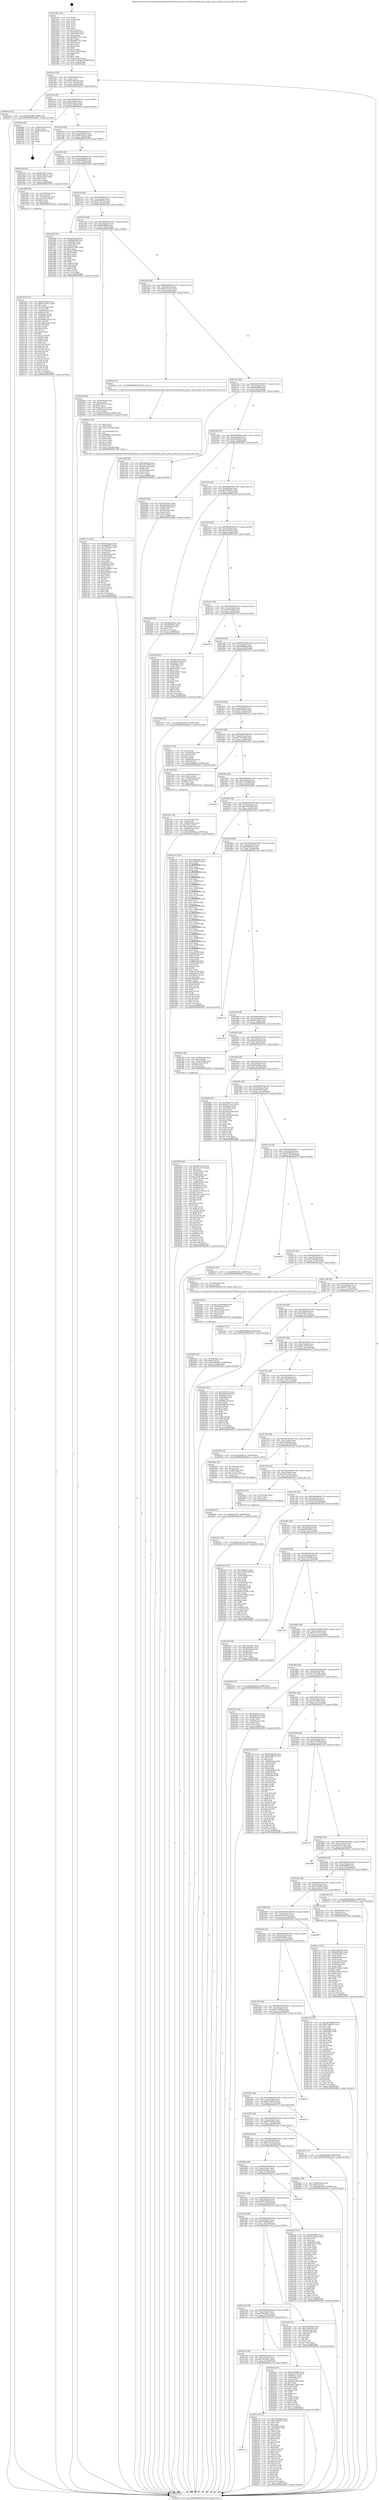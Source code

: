 digraph "0x401430" {
  label = "0x401430 (/mnt/c/Users/mathe/Desktop/tcc/POCII/binaries/extr_darwin-xnubsdkerntty_ptmx.c_ptmx_knote_tty_Final-ollvm.out::main(0))"
  labelloc = "t"
  node[shape=record]

  Entry [label="",width=0.3,height=0.3,shape=circle,fillcolor=black,style=filled]
  "0x4014a4" [label="{
     0x4014a4 [32]\l
     | [instrs]\l
     &nbsp;&nbsp;0x4014a4 \<+6\>: mov -0x98(%rbp),%eax\l
     &nbsp;&nbsp;0x4014aa \<+2\>: mov %eax,%ecx\l
     &nbsp;&nbsp;0x4014ac \<+6\>: sub $0x81e6bc9b,%ecx\l
     &nbsp;&nbsp;0x4014b2 \<+6\>: mov %eax,-0xac(%rbp)\l
     &nbsp;&nbsp;0x4014b8 \<+6\>: mov %ecx,-0xb0(%rbp)\l
     &nbsp;&nbsp;0x4014be \<+6\>: je 000000000040241d \<main+0xfed\>\l
  }"]
  "0x40241d" [label="{
     0x40241d [15]\l
     | [instrs]\l
     &nbsp;&nbsp;0x40241d \<+10\>: movl $0x9963ff9f,-0x98(%rbp)\l
     &nbsp;&nbsp;0x402427 \<+5\>: jmp 00000000004028c3 \<main+0x1493\>\l
  }"]
  "0x4014c4" [label="{
     0x4014c4 [28]\l
     | [instrs]\l
     &nbsp;&nbsp;0x4014c4 \<+5\>: jmp 00000000004014c9 \<main+0x99\>\l
     &nbsp;&nbsp;0x4014c9 \<+6\>: mov -0xac(%rbp),%eax\l
     &nbsp;&nbsp;0x4014cf \<+5\>: sub $0x88ce92a5,%eax\l
     &nbsp;&nbsp;0x4014d4 \<+6\>: mov %eax,-0xb4(%rbp)\l
     &nbsp;&nbsp;0x4014da \<+6\>: je 00000000004026ed \<main+0x12bd\>\l
  }"]
  Exit [label="",width=0.3,height=0.3,shape=circle,fillcolor=black,style=filled,peripheries=2]
  "0x4026ed" [label="{
     0x4026ed [24]\l
     | [instrs]\l
     &nbsp;&nbsp;0x4026ed \<+7\>: mov -0x90(%rbp),%rax\l
     &nbsp;&nbsp;0x4026f4 \<+2\>: mov (%rax),%eax\l
     &nbsp;&nbsp;0x4026f6 \<+4\>: lea -0x28(%rbp),%rsp\l
     &nbsp;&nbsp;0x4026fa \<+1\>: pop %rbx\l
     &nbsp;&nbsp;0x4026fb \<+2\>: pop %r12\l
     &nbsp;&nbsp;0x4026fd \<+2\>: pop %r13\l
     &nbsp;&nbsp;0x4026ff \<+2\>: pop %r14\l
     &nbsp;&nbsp;0x402701 \<+2\>: pop %r15\l
     &nbsp;&nbsp;0x402703 \<+1\>: pop %rbp\l
     &nbsp;&nbsp;0x402704 \<+1\>: ret\l
  }"]
  "0x4014e0" [label="{
     0x4014e0 [28]\l
     | [instrs]\l
     &nbsp;&nbsp;0x4014e0 \<+5\>: jmp 00000000004014e5 \<main+0xb5\>\l
     &nbsp;&nbsp;0x4014e5 \<+6\>: mov -0xac(%rbp),%eax\l
     &nbsp;&nbsp;0x4014eb \<+5\>: sub $0x8b218372,%eax\l
     &nbsp;&nbsp;0x4014f0 \<+6\>: mov %eax,-0xb8(%rbp)\l
     &nbsp;&nbsp;0x4014f6 \<+6\>: je 0000000000401d3f \<main+0x90f\>\l
  }"]
  "0x4025b1" [label="{
     0x4025b1 [15]\l
     | [instrs]\l
     &nbsp;&nbsp;0x4025b1 \<+10\>: movl $0x6c43e752,-0x98(%rbp)\l
     &nbsp;&nbsp;0x4025bb \<+5\>: jmp 00000000004028c3 \<main+0x1493\>\l
  }"]
  "0x401d3f" [label="{
     0x401d3f [30]\l
     | [instrs]\l
     &nbsp;&nbsp;0x401d3f \<+5\>: mov $0x66106f74,%eax\l
     &nbsp;&nbsp;0x401d44 \<+5\>: mov $0x8c18025e,%ecx\l
     &nbsp;&nbsp;0x401d49 \<+3\>: mov -0x2c(%rbp),%edx\l
     &nbsp;&nbsp;0x401d4c \<+3\>: cmp $0x0,%edx\l
     &nbsp;&nbsp;0x401d4f \<+3\>: cmove %ecx,%eax\l
     &nbsp;&nbsp;0x401d52 \<+6\>: mov %eax,-0x98(%rbp)\l
     &nbsp;&nbsp;0x401d58 \<+5\>: jmp 00000000004028c3 \<main+0x1493\>\l
  }"]
  "0x4014fc" [label="{
     0x4014fc [28]\l
     | [instrs]\l
     &nbsp;&nbsp;0x4014fc \<+5\>: jmp 0000000000401501 \<main+0xd1\>\l
     &nbsp;&nbsp;0x401501 \<+6\>: mov -0xac(%rbp),%eax\l
     &nbsp;&nbsp;0x401507 \<+5\>: sub $0x8bf8cfd8,%eax\l
     &nbsp;&nbsp;0x40150c \<+6\>: mov %eax,-0xbc(%rbp)\l
     &nbsp;&nbsp;0x401512 \<+6\>: je 0000000000401db8 \<main+0x988\>\l
  }"]
  "0x4024b6" [label="{
     0x4024b6 [15]\l
     | [instrs]\l
     &nbsp;&nbsp;0x4024b6 \<+10\>: movl $0xbac5033,-0x98(%rbp)\l
     &nbsp;&nbsp;0x4024c0 \<+5\>: jmp 00000000004028c3 \<main+0x1493\>\l
  }"]
  "0x401db8" [label="{
     0x401db8 [29]\l
     | [instrs]\l
     &nbsp;&nbsp;0x401db8 \<+4\>: mov -0x78(%rbp),%rax\l
     &nbsp;&nbsp;0x401dbc \<+6\>: movl $0x1,(%rax)\l
     &nbsp;&nbsp;0x401dc2 \<+4\>: mov -0x78(%rbp),%rax\l
     &nbsp;&nbsp;0x401dc6 \<+3\>: movslq (%rax),%rax\l
     &nbsp;&nbsp;0x401dc9 \<+4\>: shl $0x3,%rax\l
     &nbsp;&nbsp;0x401dcd \<+3\>: mov %rax,%rdi\l
     &nbsp;&nbsp;0x401dd0 \<+5\>: call 0000000000401050 \<malloc@plt\>\l
     | [calls]\l
     &nbsp;&nbsp;0x401050 \{1\} (unknown)\l
  }"]
  "0x401518" [label="{
     0x401518 [28]\l
     | [instrs]\l
     &nbsp;&nbsp;0x401518 \<+5\>: jmp 000000000040151d \<main+0xed\>\l
     &nbsp;&nbsp;0x40151d \<+6\>: mov -0xac(%rbp),%eax\l
     &nbsp;&nbsp;0x401523 \<+5\>: sub $0x8c18025e,%eax\l
     &nbsp;&nbsp;0x401528 \<+6\>: mov %eax,-0xc0(%rbp)\l
     &nbsp;&nbsp;0x40152e \<+6\>: je 0000000000401d5d \<main+0x92d\>\l
  }"]
  "0x402459" [label="{
     0x402459 [31]\l
     | [instrs]\l
     &nbsp;&nbsp;0x402459 \<+4\>: mov -0x38(%rbp),%rcx\l
     &nbsp;&nbsp;0x40245d \<+6\>: movl $0x0,(%rcx)\l
     &nbsp;&nbsp;0x402463 \<+10\>: movl $0x26dfee63,-0x98(%rbp)\l
     &nbsp;&nbsp;0x40246d \<+6\>: mov %eax,-0x188(%rbp)\l
     &nbsp;&nbsp;0x402473 \<+5\>: jmp 00000000004028c3 \<main+0x1493\>\l
  }"]
  "0x401d5d" [label="{
     0x401d5d [91]\l
     | [instrs]\l
     &nbsp;&nbsp;0x401d5d \<+5\>: mov $0xaf7fea46,%eax\l
     &nbsp;&nbsp;0x401d62 \<+5\>: mov $0x8bf8cfd8,%ecx\l
     &nbsp;&nbsp;0x401d67 \<+7\>: mov 0x40505c,%edx\l
     &nbsp;&nbsp;0x401d6e \<+7\>: mov 0x405060,%esi\l
     &nbsp;&nbsp;0x401d75 \<+2\>: mov %edx,%edi\l
     &nbsp;&nbsp;0x401d77 \<+6\>: add $0x2d535861,%edi\l
     &nbsp;&nbsp;0x401d7d \<+3\>: sub $0x1,%edi\l
     &nbsp;&nbsp;0x401d80 \<+6\>: sub $0x2d535861,%edi\l
     &nbsp;&nbsp;0x401d86 \<+3\>: imul %edi,%edx\l
     &nbsp;&nbsp;0x401d89 \<+3\>: and $0x1,%edx\l
     &nbsp;&nbsp;0x401d8c \<+3\>: cmp $0x0,%edx\l
     &nbsp;&nbsp;0x401d8f \<+4\>: sete %r8b\l
     &nbsp;&nbsp;0x401d93 \<+3\>: cmp $0xa,%esi\l
     &nbsp;&nbsp;0x401d96 \<+4\>: setl %r9b\l
     &nbsp;&nbsp;0x401d9a \<+3\>: mov %r8b,%r10b\l
     &nbsp;&nbsp;0x401d9d \<+3\>: and %r9b,%r10b\l
     &nbsp;&nbsp;0x401da0 \<+3\>: xor %r9b,%r8b\l
     &nbsp;&nbsp;0x401da3 \<+3\>: or %r8b,%r10b\l
     &nbsp;&nbsp;0x401da6 \<+4\>: test $0x1,%r10b\l
     &nbsp;&nbsp;0x401daa \<+3\>: cmovne %ecx,%eax\l
     &nbsp;&nbsp;0x401dad \<+6\>: mov %eax,-0x98(%rbp)\l
     &nbsp;&nbsp;0x401db3 \<+5\>: jmp 00000000004028c3 \<main+0x1493\>\l
  }"]
  "0x401534" [label="{
     0x401534 [28]\l
     | [instrs]\l
     &nbsp;&nbsp;0x401534 \<+5\>: jmp 0000000000401539 \<main+0x109\>\l
     &nbsp;&nbsp;0x401539 \<+6\>: mov -0xac(%rbp),%eax\l
     &nbsp;&nbsp;0x40153f \<+5\>: sub $0x8f5df9b6,%eax\l
     &nbsp;&nbsp;0x401544 \<+6\>: mov %eax,-0xc4(%rbp)\l
     &nbsp;&nbsp;0x40154a \<+6\>: je 00000000004022b6 \<main+0xe86\>\l
  }"]
  "0x402438" [label="{
     0x402438 [33]\l
     | [instrs]\l
     &nbsp;&nbsp;0x402438 \<+10\>: movabs $0x4030b6,%rdi\l
     &nbsp;&nbsp;0x402442 \<+4\>: mov -0x40(%rbp),%rcx\l
     &nbsp;&nbsp;0x402446 \<+3\>: mov %rax,(%rcx)\l
     &nbsp;&nbsp;0x402449 \<+4\>: mov -0x40(%rbp),%rax\l
     &nbsp;&nbsp;0x40244d \<+3\>: mov (%rax),%rax\l
     &nbsp;&nbsp;0x402450 \<+2\>: mov (%rax),%esi\l
     &nbsp;&nbsp;0x402452 \<+2\>: mov $0x0,%al\l
     &nbsp;&nbsp;0x402454 \<+5\>: call 0000000000401040 \<printf@plt\>\l
     | [calls]\l
     &nbsp;&nbsp;0x401040 \{1\} (unknown)\l
  }"]
  "0x4022b6" [label="{
     0x4022b6 [42]\l
     | [instrs]\l
     &nbsp;&nbsp;0x4022b6 \<+4\>: mov -0x58(%rbp),%rax\l
     &nbsp;&nbsp;0x4022ba \<+2\>: mov (%rax),%ecx\l
     &nbsp;&nbsp;0x4022bc \<+6\>: sub $0x8135115c,%ecx\l
     &nbsp;&nbsp;0x4022c2 \<+3\>: add $0x1,%ecx\l
     &nbsp;&nbsp;0x4022c5 \<+6\>: add $0x8135115c,%ecx\l
     &nbsp;&nbsp;0x4022cb \<+4\>: mov -0x58(%rbp),%rax\l
     &nbsp;&nbsp;0x4022cf \<+2\>: mov %ecx,(%rax)\l
     &nbsp;&nbsp;0x4022d1 \<+10\>: movl $0x37876e6e,-0x98(%rbp)\l
     &nbsp;&nbsp;0x4022db \<+5\>: jmp 00000000004028c3 \<main+0x1493\>\l
  }"]
  "0x401550" [label="{
     0x401550 [28]\l
     | [instrs]\l
     &nbsp;&nbsp;0x401550 \<+5\>: jmp 0000000000401555 \<main+0x125\>\l
     &nbsp;&nbsp;0x401555 \<+6\>: mov -0xac(%rbp),%eax\l
     &nbsp;&nbsp;0x40155b \<+5\>: sub $0x9327ae1c,%eax\l
     &nbsp;&nbsp;0x401560 \<+6\>: mov %eax,-0xc8(%rbp)\l
     &nbsp;&nbsp;0x401566 \<+6\>: je 00000000004020de \<main+0xcae\>\l
  }"]
  "0x401a3c" [label="{
     0x401a3c\l
  }", style=dashed]
  "0x4020de" [label="{
     0x4020de [5]\l
     | [instrs]\l
     &nbsp;&nbsp;0x4020de \<+5\>: call 0000000000401160 \<next_i\>\l
     | [calls]\l
     &nbsp;&nbsp;0x401160 \{1\} (/mnt/c/Users/mathe/Desktop/tcc/POCII/binaries/extr_darwin-xnubsdkerntty_ptmx.c_ptmx_knote_tty_Final-ollvm.out::next_i)\l
  }"]
  "0x40156c" [label="{
     0x40156c [28]\l
     | [instrs]\l
     &nbsp;&nbsp;0x40156c \<+5\>: jmp 0000000000401571 \<main+0x141\>\l
     &nbsp;&nbsp;0x401571 \<+6\>: mov -0xac(%rbp),%eax\l
     &nbsp;&nbsp;0x401577 \<+5\>: sub $0x9963ff9f,%eax\l
     &nbsp;&nbsp;0x40157c \<+6\>: mov %eax,-0xcc(%rbp)\l
     &nbsp;&nbsp;0x401582 \<+6\>: je 0000000000401e90 \<main+0xa60\>\l
  }"]
  "0x4021c3" [label="{
     0x4021c3 [137]\l
     | [instrs]\l
     &nbsp;&nbsp;0x4021c3 \<+5\>: mov $0xc7635b8d,%eax\l
     &nbsp;&nbsp;0x4021c8 \<+5\>: mov $0x74b5b9a1,%ecx\l
     &nbsp;&nbsp;0x4021cd \<+2\>: mov $0x1,%dl\l
     &nbsp;&nbsp;0x4021cf \<+2\>: xor %esi,%esi\l
     &nbsp;&nbsp;0x4021d1 \<+7\>: mov 0x40505c,%edi\l
     &nbsp;&nbsp;0x4021d8 \<+8\>: mov 0x405060,%r8d\l
     &nbsp;&nbsp;0x4021e0 \<+3\>: sub $0x1,%esi\l
     &nbsp;&nbsp;0x4021e3 \<+3\>: mov %edi,%r9d\l
     &nbsp;&nbsp;0x4021e6 \<+3\>: add %esi,%r9d\l
     &nbsp;&nbsp;0x4021e9 \<+4\>: imul %r9d,%edi\l
     &nbsp;&nbsp;0x4021ed \<+3\>: and $0x1,%edi\l
     &nbsp;&nbsp;0x4021f0 \<+3\>: cmp $0x0,%edi\l
     &nbsp;&nbsp;0x4021f3 \<+4\>: sete %r10b\l
     &nbsp;&nbsp;0x4021f7 \<+4\>: cmp $0xa,%r8d\l
     &nbsp;&nbsp;0x4021fb \<+4\>: setl %r11b\l
     &nbsp;&nbsp;0x4021ff \<+3\>: mov %r10b,%bl\l
     &nbsp;&nbsp;0x402202 \<+3\>: xor $0xff,%bl\l
     &nbsp;&nbsp;0x402205 \<+3\>: mov %r11b,%r14b\l
     &nbsp;&nbsp;0x402208 \<+4\>: xor $0xff,%r14b\l
     &nbsp;&nbsp;0x40220c \<+3\>: xor $0x0,%dl\l
     &nbsp;&nbsp;0x40220f \<+3\>: mov %bl,%r15b\l
     &nbsp;&nbsp;0x402212 \<+4\>: and $0x0,%r15b\l
     &nbsp;&nbsp;0x402216 \<+3\>: and %dl,%r10b\l
     &nbsp;&nbsp;0x402219 \<+3\>: mov %r14b,%r12b\l
     &nbsp;&nbsp;0x40221c \<+4\>: and $0x0,%r12b\l
     &nbsp;&nbsp;0x402220 \<+3\>: and %dl,%r11b\l
     &nbsp;&nbsp;0x402223 \<+3\>: or %r10b,%r15b\l
     &nbsp;&nbsp;0x402226 \<+3\>: or %r11b,%r12b\l
     &nbsp;&nbsp;0x402229 \<+3\>: xor %r12b,%r15b\l
     &nbsp;&nbsp;0x40222c \<+3\>: or %r14b,%bl\l
     &nbsp;&nbsp;0x40222f \<+3\>: xor $0xff,%bl\l
     &nbsp;&nbsp;0x402232 \<+3\>: or $0x0,%dl\l
     &nbsp;&nbsp;0x402235 \<+2\>: and %dl,%bl\l
     &nbsp;&nbsp;0x402237 \<+3\>: or %bl,%r15b\l
     &nbsp;&nbsp;0x40223a \<+4\>: test $0x1,%r15b\l
     &nbsp;&nbsp;0x40223e \<+3\>: cmovne %ecx,%eax\l
     &nbsp;&nbsp;0x402241 \<+6\>: mov %eax,-0x98(%rbp)\l
     &nbsp;&nbsp;0x402247 \<+5\>: jmp 00000000004028c3 \<main+0x1493\>\l
  }"]
  "0x401e90" [label="{
     0x401e90 [36]\l
     | [instrs]\l
     &nbsp;&nbsp;0x401e90 \<+5\>: mov $0xf1ddc6a9,%eax\l
     &nbsp;&nbsp;0x401e95 \<+5\>: mov $0xc70153d4,%ecx\l
     &nbsp;&nbsp;0x401e9a \<+4\>: mov -0x68(%rbp),%rdx\l
     &nbsp;&nbsp;0x401e9e \<+2\>: mov (%rdx),%esi\l
     &nbsp;&nbsp;0x401ea0 \<+4\>: mov -0x78(%rbp),%rdx\l
     &nbsp;&nbsp;0x401ea4 \<+2\>: cmp (%rdx),%esi\l
     &nbsp;&nbsp;0x401ea6 \<+3\>: cmovl %ecx,%eax\l
     &nbsp;&nbsp;0x401ea9 \<+6\>: mov %eax,-0x98(%rbp)\l
     &nbsp;&nbsp;0x401eaf \<+5\>: jmp 00000000004028c3 \<main+0x1493\>\l
  }"]
  "0x401588" [label="{
     0x401588 [28]\l
     | [instrs]\l
     &nbsp;&nbsp;0x401588 \<+5\>: jmp 000000000040158d \<main+0x15d\>\l
     &nbsp;&nbsp;0x40158d \<+6\>: mov -0xac(%rbp),%eax\l
     &nbsp;&nbsp;0x401593 \<+5\>: sub $0x9e68da36,%eax\l
     &nbsp;&nbsp;0x401598 \<+6\>: mov %eax,-0xd0(%rbp)\l
     &nbsp;&nbsp;0x40159e \<+6\>: je 000000000040205f \<main+0xc2f\>\l
  }"]
  "0x401a20" [label="{
     0x401a20 [28]\l
     | [instrs]\l
     &nbsp;&nbsp;0x401a20 \<+5\>: jmp 0000000000401a25 \<main+0x5f5\>\l
     &nbsp;&nbsp;0x401a25 \<+6\>: mov -0xac(%rbp),%eax\l
     &nbsp;&nbsp;0x401a2b \<+5\>: sub $0x75e2c8a1,%eax\l
     &nbsp;&nbsp;0x401a30 \<+6\>: mov %eax,-0x178(%rbp)\l
     &nbsp;&nbsp;0x401a36 \<+6\>: je 00000000004021c3 \<main+0xd93\>\l
  }"]
  "0x40205f" [label="{
     0x40205f [36]\l
     | [instrs]\l
     &nbsp;&nbsp;0x40205f \<+5\>: mov $0x75e2c8a1,%eax\l
     &nbsp;&nbsp;0x402064 \<+5\>: mov $0xdd2ababd,%ecx\l
     &nbsp;&nbsp;0x402069 \<+4\>: mov -0x48(%rbp),%rdx\l
     &nbsp;&nbsp;0x40206d \<+2\>: mov (%rdx),%esi\l
     &nbsp;&nbsp;0x40206f \<+4\>: mov -0x50(%rbp),%rdx\l
     &nbsp;&nbsp;0x402073 \<+2\>: cmp (%rdx),%esi\l
     &nbsp;&nbsp;0x402075 \<+3\>: cmovl %ecx,%eax\l
     &nbsp;&nbsp;0x402078 \<+6\>: mov %eax,-0x98(%rbp)\l
     &nbsp;&nbsp;0x40207e \<+5\>: jmp 00000000004028c3 \<main+0x1493\>\l
  }"]
  "0x4015a4" [label="{
     0x4015a4 [28]\l
     | [instrs]\l
     &nbsp;&nbsp;0x4015a4 \<+5\>: jmp 00000000004015a9 \<main+0x179\>\l
     &nbsp;&nbsp;0x4015a9 \<+6\>: mov -0xac(%rbp),%eax\l
     &nbsp;&nbsp;0x4015af \<+5\>: sub $0xa7db8b13,%eax\l
     &nbsp;&nbsp;0x4015b4 \<+6\>: mov %eax,-0xd4(%rbp)\l
     &nbsp;&nbsp;0x4015ba \<+6\>: je 0000000000401be6 \<main+0x7b6\>\l
  }"]
  "0x40224c" [label="{
     0x40224c [91]\l
     | [instrs]\l
     &nbsp;&nbsp;0x40224c \<+5\>: mov $0xc7635b8d,%eax\l
     &nbsp;&nbsp;0x402251 \<+5\>: mov $0xf67f77d4,%ecx\l
     &nbsp;&nbsp;0x402256 \<+7\>: mov 0x40505c,%edx\l
     &nbsp;&nbsp;0x40225d \<+7\>: mov 0x405060,%esi\l
     &nbsp;&nbsp;0x402264 \<+2\>: mov %edx,%edi\l
     &nbsp;&nbsp;0x402266 \<+6\>: sub $0x8041c288,%edi\l
     &nbsp;&nbsp;0x40226c \<+3\>: sub $0x1,%edi\l
     &nbsp;&nbsp;0x40226f \<+6\>: add $0x8041c288,%edi\l
     &nbsp;&nbsp;0x402275 \<+3\>: imul %edi,%edx\l
     &nbsp;&nbsp;0x402278 \<+3\>: and $0x1,%edx\l
     &nbsp;&nbsp;0x40227b \<+3\>: cmp $0x0,%edx\l
     &nbsp;&nbsp;0x40227e \<+4\>: sete %r8b\l
     &nbsp;&nbsp;0x402282 \<+3\>: cmp $0xa,%esi\l
     &nbsp;&nbsp;0x402285 \<+4\>: setl %r9b\l
     &nbsp;&nbsp;0x402289 \<+3\>: mov %r8b,%r10b\l
     &nbsp;&nbsp;0x40228c \<+3\>: and %r9b,%r10b\l
     &nbsp;&nbsp;0x40228f \<+3\>: xor %r9b,%r8b\l
     &nbsp;&nbsp;0x402292 \<+3\>: or %r8b,%r10b\l
     &nbsp;&nbsp;0x402295 \<+4\>: test $0x1,%r10b\l
     &nbsp;&nbsp;0x402299 \<+3\>: cmovne %ecx,%eax\l
     &nbsp;&nbsp;0x40229c \<+6\>: mov %eax,-0x98(%rbp)\l
     &nbsp;&nbsp;0x4022a2 \<+5\>: jmp 00000000004028c3 \<main+0x1493\>\l
  }"]
  "0x401be6" [label="{
     0x401be6 [30]\l
     | [instrs]\l
     &nbsp;&nbsp;0x401be6 \<+5\>: mov $0x64dd56ce,%eax\l
     &nbsp;&nbsp;0x401beb \<+5\>: mov $0xcf905fac,%ecx\l
     &nbsp;&nbsp;0x401bf0 \<+3\>: mov -0x2d(%rbp),%dl\l
     &nbsp;&nbsp;0x401bf3 \<+3\>: test $0x1,%dl\l
     &nbsp;&nbsp;0x401bf6 \<+3\>: cmovne %ecx,%eax\l
     &nbsp;&nbsp;0x401bf9 \<+6\>: mov %eax,-0x98(%rbp)\l
     &nbsp;&nbsp;0x401bff \<+5\>: jmp 00000000004028c3 \<main+0x1493\>\l
  }"]
  "0x4015c0" [label="{
     0x4015c0 [28]\l
     | [instrs]\l
     &nbsp;&nbsp;0x4015c0 \<+5\>: jmp 00000000004015c5 \<main+0x195\>\l
     &nbsp;&nbsp;0x4015c5 \<+6\>: mov -0xac(%rbp),%eax\l
     &nbsp;&nbsp;0x4015cb \<+5\>: sub $0xaa691e14,%eax\l
     &nbsp;&nbsp;0x4015d0 \<+6\>: mov %eax,-0xd8(%rbp)\l
     &nbsp;&nbsp;0x4015d6 \<+6\>: je 0000000000401f20 \<main+0xaf0\>\l
  }"]
  "0x402117" [label="{
     0x402117 [123]\l
     | [instrs]\l
     &nbsp;&nbsp;0x402117 \<+5\>: mov $0x594cbcce,%ecx\l
     &nbsp;&nbsp;0x40211c \<+5\>: mov $0x468df6f7,%edx\l
     &nbsp;&nbsp;0x402121 \<+6\>: mov -0x184(%rbp),%esi\l
     &nbsp;&nbsp;0x402127 \<+3\>: imul %eax,%esi\l
     &nbsp;&nbsp;0x40212a \<+4\>: mov -0x70(%rbp),%r8\l
     &nbsp;&nbsp;0x40212e \<+3\>: mov (%r8),%r8\l
     &nbsp;&nbsp;0x402131 \<+4\>: mov -0x68(%rbp),%r9\l
     &nbsp;&nbsp;0x402135 \<+3\>: movslq (%r9),%r9\l
     &nbsp;&nbsp;0x402138 \<+4\>: mov (%r8,%r9,8),%r8\l
     &nbsp;&nbsp;0x40213c \<+3\>: mov (%r8),%r8\l
     &nbsp;&nbsp;0x40213f \<+3\>: mov %esi,(%r8)\l
     &nbsp;&nbsp;0x402142 \<+7\>: mov 0x40505c,%eax\l
     &nbsp;&nbsp;0x402149 \<+7\>: mov 0x405060,%esi\l
     &nbsp;&nbsp;0x402150 \<+2\>: mov %eax,%edi\l
     &nbsp;&nbsp;0x402152 \<+6\>: add $0x9234d605,%edi\l
     &nbsp;&nbsp;0x402158 \<+3\>: sub $0x1,%edi\l
     &nbsp;&nbsp;0x40215b \<+6\>: sub $0x9234d605,%edi\l
     &nbsp;&nbsp;0x402161 \<+3\>: imul %edi,%eax\l
     &nbsp;&nbsp;0x402164 \<+3\>: and $0x1,%eax\l
     &nbsp;&nbsp;0x402167 \<+3\>: cmp $0x0,%eax\l
     &nbsp;&nbsp;0x40216a \<+4\>: sete %r10b\l
     &nbsp;&nbsp;0x40216e \<+3\>: cmp $0xa,%esi\l
     &nbsp;&nbsp;0x402171 \<+4\>: setl %r11b\l
     &nbsp;&nbsp;0x402175 \<+3\>: mov %r10b,%bl\l
     &nbsp;&nbsp;0x402178 \<+3\>: and %r11b,%bl\l
     &nbsp;&nbsp;0x40217b \<+3\>: xor %r11b,%r10b\l
     &nbsp;&nbsp;0x40217e \<+3\>: or %r10b,%bl\l
     &nbsp;&nbsp;0x402181 \<+3\>: test $0x1,%bl\l
     &nbsp;&nbsp;0x402184 \<+3\>: cmovne %edx,%ecx\l
     &nbsp;&nbsp;0x402187 \<+6\>: mov %ecx,-0x98(%rbp)\l
     &nbsp;&nbsp;0x40218d \<+5\>: jmp 00000000004028c3 \<main+0x1493\>\l
  }"]
  "0x401f20" [label="{
     0x401f20 [91]\l
     | [instrs]\l
     &nbsp;&nbsp;0x401f20 \<+5\>: mov $0xd0bcef14,%eax\l
     &nbsp;&nbsp;0x401f25 \<+5\>: mov $0xda0c5aab,%ecx\l
     &nbsp;&nbsp;0x401f2a \<+7\>: mov 0x40505c,%edx\l
     &nbsp;&nbsp;0x401f31 \<+7\>: mov 0x405060,%esi\l
     &nbsp;&nbsp;0x401f38 \<+2\>: mov %edx,%edi\l
     &nbsp;&nbsp;0x401f3a \<+6\>: add $0x67e05b77,%edi\l
     &nbsp;&nbsp;0x401f40 \<+3\>: sub $0x1,%edi\l
     &nbsp;&nbsp;0x401f43 \<+6\>: sub $0x67e05b77,%edi\l
     &nbsp;&nbsp;0x401f49 \<+3\>: imul %edi,%edx\l
     &nbsp;&nbsp;0x401f4c \<+3\>: and $0x1,%edx\l
     &nbsp;&nbsp;0x401f4f \<+3\>: cmp $0x0,%edx\l
     &nbsp;&nbsp;0x401f52 \<+4\>: sete %r8b\l
     &nbsp;&nbsp;0x401f56 \<+3\>: cmp $0xa,%esi\l
     &nbsp;&nbsp;0x401f59 \<+4\>: setl %r9b\l
     &nbsp;&nbsp;0x401f5d \<+3\>: mov %r8b,%r10b\l
     &nbsp;&nbsp;0x401f60 \<+3\>: and %r9b,%r10b\l
     &nbsp;&nbsp;0x401f63 \<+3\>: xor %r9b,%r8b\l
     &nbsp;&nbsp;0x401f66 \<+3\>: or %r8b,%r10b\l
     &nbsp;&nbsp;0x401f69 \<+4\>: test $0x1,%r10b\l
     &nbsp;&nbsp;0x401f6d \<+3\>: cmovne %ecx,%eax\l
     &nbsp;&nbsp;0x401f70 \<+6\>: mov %eax,-0x98(%rbp)\l
     &nbsp;&nbsp;0x401f76 \<+5\>: jmp 00000000004028c3 \<main+0x1493\>\l
  }"]
  "0x4015dc" [label="{
     0x4015dc [28]\l
     | [instrs]\l
     &nbsp;&nbsp;0x4015dc \<+5\>: jmp 00000000004015e1 \<main+0x1b1\>\l
     &nbsp;&nbsp;0x4015e1 \<+6\>: mov -0xac(%rbp),%eax\l
     &nbsp;&nbsp;0x4015e7 \<+5\>: sub $0xaf7fea46,%eax\l
     &nbsp;&nbsp;0x4015ec \<+6\>: mov %eax,-0xdc(%rbp)\l
     &nbsp;&nbsp;0x4015f2 \<+6\>: je 000000000040277d \<main+0x134d\>\l
  }"]
  "0x4020e3" [label="{
     0x4020e3 [52]\l
     | [instrs]\l
     &nbsp;&nbsp;0x4020e3 \<+2\>: xor %ecx,%ecx\l
     &nbsp;&nbsp;0x4020e5 \<+5\>: mov $0x2,%edx\l
     &nbsp;&nbsp;0x4020ea \<+6\>: mov %edx,-0x180(%rbp)\l
     &nbsp;&nbsp;0x4020f0 \<+1\>: cltd\l
     &nbsp;&nbsp;0x4020f1 \<+6\>: mov -0x180(%rbp),%esi\l
     &nbsp;&nbsp;0x4020f7 \<+2\>: idiv %esi\l
     &nbsp;&nbsp;0x4020f9 \<+6\>: imul $0xfffffffe,%edx,%edx\l
     &nbsp;&nbsp;0x4020ff \<+2\>: mov %ecx,%edi\l
     &nbsp;&nbsp;0x402101 \<+2\>: sub %edx,%edi\l
     &nbsp;&nbsp;0x402103 \<+2\>: mov %ecx,%edx\l
     &nbsp;&nbsp;0x402105 \<+3\>: sub $0x1,%edx\l
     &nbsp;&nbsp;0x402108 \<+2\>: add %edx,%edi\l
     &nbsp;&nbsp;0x40210a \<+2\>: sub %edi,%ecx\l
     &nbsp;&nbsp;0x40210c \<+6\>: mov %ecx,-0x184(%rbp)\l
     &nbsp;&nbsp;0x402112 \<+5\>: call 0000000000401160 \<next_i\>\l
     | [calls]\l
     &nbsp;&nbsp;0x401160 \{1\} (/mnt/c/Users/mathe/Desktop/tcc/POCII/binaries/extr_darwin-xnubsdkerntty_ptmx.c_ptmx_knote_tty_Final-ollvm.out::next_i)\l
  }"]
  "0x40277d" [label="{
     0x40277d\l
  }", style=dashed]
  "0x4015f8" [label="{
     0x4015f8 [28]\l
     | [instrs]\l
     &nbsp;&nbsp;0x4015f8 \<+5\>: jmp 00000000004015fd \<main+0x1cd\>\l
     &nbsp;&nbsp;0x4015fd \<+6\>: mov -0xac(%rbp),%eax\l
     &nbsp;&nbsp;0x401603 \<+5\>: sub $0xb4085fab,%eax\l
     &nbsp;&nbsp;0x401608 \<+6\>: mov %eax,-0xe0(%rbp)\l
     &nbsp;&nbsp;0x40160e \<+6\>: je 0000000000401d30 \<main+0x900\>\l
  }"]
  "0x401f98" [label="{
     0x401f98 [184]\l
     | [instrs]\l
     &nbsp;&nbsp;0x401f98 \<+5\>: mov $0xd0bcef14,%ecx\l
     &nbsp;&nbsp;0x401f9d \<+5\>: mov $0x31ec7313,%edx\l
     &nbsp;&nbsp;0x401fa2 \<+3\>: mov $0x1,%sil\l
     &nbsp;&nbsp;0x401fa5 \<+4\>: mov -0x70(%rbp),%rdi\l
     &nbsp;&nbsp;0x401fa9 \<+3\>: mov (%rdi),%rdi\l
     &nbsp;&nbsp;0x401fac \<+4\>: mov -0x68(%rbp),%r8\l
     &nbsp;&nbsp;0x401fb0 \<+3\>: movslq (%r8),%r8\l
     &nbsp;&nbsp;0x401fb3 \<+4\>: mov (%rdi,%r8,8),%rdi\l
     &nbsp;&nbsp;0x401fb7 \<+3\>: mov %rax,(%rdi)\l
     &nbsp;&nbsp;0x401fba \<+4\>: mov -0x48(%rbp),%rax\l
     &nbsp;&nbsp;0x401fbe \<+6\>: movl $0x0,(%rax)\l
     &nbsp;&nbsp;0x401fc4 \<+8\>: mov 0x40505c,%r9d\l
     &nbsp;&nbsp;0x401fcc \<+8\>: mov 0x405060,%r10d\l
     &nbsp;&nbsp;0x401fd4 \<+3\>: mov %r9d,%r11d\l
     &nbsp;&nbsp;0x401fd7 \<+7\>: sub $0xee5117af,%r11d\l
     &nbsp;&nbsp;0x401fde \<+4\>: sub $0x1,%r11d\l
     &nbsp;&nbsp;0x401fe2 \<+7\>: add $0xee5117af,%r11d\l
     &nbsp;&nbsp;0x401fe9 \<+4\>: imul %r11d,%r9d\l
     &nbsp;&nbsp;0x401fed \<+4\>: and $0x1,%r9d\l
     &nbsp;&nbsp;0x401ff1 \<+4\>: cmp $0x0,%r9d\l
     &nbsp;&nbsp;0x401ff5 \<+3\>: sete %bl\l
     &nbsp;&nbsp;0x401ff8 \<+4\>: cmp $0xa,%r10d\l
     &nbsp;&nbsp;0x401ffc \<+4\>: setl %r14b\l
     &nbsp;&nbsp;0x402000 \<+3\>: mov %bl,%r15b\l
     &nbsp;&nbsp;0x402003 \<+4\>: xor $0xff,%r15b\l
     &nbsp;&nbsp;0x402007 \<+3\>: mov %r14b,%r12b\l
     &nbsp;&nbsp;0x40200a \<+4\>: xor $0xff,%r12b\l
     &nbsp;&nbsp;0x40200e \<+4\>: xor $0x0,%sil\l
     &nbsp;&nbsp;0x402012 \<+3\>: mov %r15b,%r13b\l
     &nbsp;&nbsp;0x402015 \<+4\>: and $0x0,%r13b\l
     &nbsp;&nbsp;0x402019 \<+3\>: and %sil,%bl\l
     &nbsp;&nbsp;0x40201c \<+3\>: mov %r12b,%al\l
     &nbsp;&nbsp;0x40201f \<+2\>: and $0x0,%al\l
     &nbsp;&nbsp;0x402021 \<+3\>: and %sil,%r14b\l
     &nbsp;&nbsp;0x402024 \<+3\>: or %bl,%r13b\l
     &nbsp;&nbsp;0x402027 \<+3\>: or %r14b,%al\l
     &nbsp;&nbsp;0x40202a \<+3\>: xor %al,%r13b\l
     &nbsp;&nbsp;0x40202d \<+3\>: or %r12b,%r15b\l
     &nbsp;&nbsp;0x402030 \<+4\>: xor $0xff,%r15b\l
     &nbsp;&nbsp;0x402034 \<+4\>: or $0x0,%sil\l
     &nbsp;&nbsp;0x402038 \<+3\>: and %sil,%r15b\l
     &nbsp;&nbsp;0x40203b \<+3\>: or %r15b,%r13b\l
     &nbsp;&nbsp;0x40203e \<+4\>: test $0x1,%r13b\l
     &nbsp;&nbsp;0x402042 \<+3\>: cmovne %edx,%ecx\l
     &nbsp;&nbsp;0x402045 \<+6\>: mov %ecx,-0x98(%rbp)\l
     &nbsp;&nbsp;0x40204b \<+5\>: jmp 00000000004028c3 \<main+0x1493\>\l
  }"]
  "0x401d30" [label="{
     0x401d30 [15]\l
     | [instrs]\l
     &nbsp;&nbsp;0x401d30 \<+10\>: movl $0x8b218372,-0x98(%rbp)\l
     &nbsp;&nbsp;0x401d3a \<+5\>: jmp 00000000004028c3 \<main+0x1493\>\l
  }"]
  "0x401614" [label="{
     0x401614 [28]\l
     | [instrs]\l
     &nbsp;&nbsp;0x401614 \<+5\>: jmp 0000000000401619 \<main+0x1e9\>\l
     &nbsp;&nbsp;0x401619 \<+6\>: mov -0xac(%rbp),%eax\l
     &nbsp;&nbsp;0x40161f \<+5\>: sub $0xb925093b,%eax\l
     &nbsp;&nbsp;0x401624 \<+6\>: mov %eax,-0xe4(%rbp)\l
     &nbsp;&nbsp;0x40162a \<+6\>: je 00000000004021a1 \<main+0xd71\>\l
  }"]
  "0x401ed1" [label="{
     0x401ed1 [43]\l
     | [instrs]\l
     &nbsp;&nbsp;0x401ed1 \<+4\>: mov -0x70(%rbp),%rdi\l
     &nbsp;&nbsp;0x401ed5 \<+3\>: mov (%rdi),%rdi\l
     &nbsp;&nbsp;0x401ed8 \<+4\>: mov -0x68(%rbp),%rcx\l
     &nbsp;&nbsp;0x401edc \<+3\>: movslq (%rcx),%rcx\l
     &nbsp;&nbsp;0x401edf \<+4\>: mov %rax,(%rdi,%rcx,8)\l
     &nbsp;&nbsp;0x401ee3 \<+4\>: mov -0x58(%rbp),%rax\l
     &nbsp;&nbsp;0x401ee7 \<+6\>: movl $0x0,(%rax)\l
     &nbsp;&nbsp;0x401eed \<+10\>: movl $0x37876e6e,-0x98(%rbp)\l
     &nbsp;&nbsp;0x401ef7 \<+5\>: jmp 00000000004028c3 \<main+0x1493\>\l
  }"]
  "0x4021a1" [label="{
     0x4021a1 [34]\l
     | [instrs]\l
     &nbsp;&nbsp;0x4021a1 \<+2\>: xor %eax,%eax\l
     &nbsp;&nbsp;0x4021a3 \<+4\>: mov -0x48(%rbp),%rcx\l
     &nbsp;&nbsp;0x4021a7 \<+2\>: mov (%rcx),%edx\l
     &nbsp;&nbsp;0x4021a9 \<+3\>: sub $0x1,%eax\l
     &nbsp;&nbsp;0x4021ac \<+2\>: sub %eax,%edx\l
     &nbsp;&nbsp;0x4021ae \<+4\>: mov -0x48(%rbp),%rcx\l
     &nbsp;&nbsp;0x4021b2 \<+2\>: mov %edx,(%rcx)\l
     &nbsp;&nbsp;0x4021b4 \<+10\>: movl $0x9e68da36,-0x98(%rbp)\l
     &nbsp;&nbsp;0x4021be \<+5\>: jmp 00000000004028c3 \<main+0x1493\>\l
  }"]
  "0x401630" [label="{
     0x401630 [28]\l
     | [instrs]\l
     &nbsp;&nbsp;0x401630 \<+5\>: jmp 0000000000401635 \<main+0x205\>\l
     &nbsp;&nbsp;0x401635 \<+6\>: mov -0xac(%rbp),%eax\l
     &nbsp;&nbsp;0x40163b \<+5\>: sub $0xc70153d4,%eax\l
     &nbsp;&nbsp;0x401640 \<+6\>: mov %eax,-0xe8(%rbp)\l
     &nbsp;&nbsp;0x401646 \<+6\>: je 0000000000401eb4 \<main+0xa84\>\l
  }"]
  "0x401dd5" [label="{
     0x401dd5 [172]\l
     | [instrs]\l
     &nbsp;&nbsp;0x401dd5 \<+5\>: mov $0xaf7fea46,%ecx\l
     &nbsp;&nbsp;0x401dda \<+5\>: mov $0x673320c3,%edx\l
     &nbsp;&nbsp;0x401ddf \<+3\>: mov $0x1,%sil\l
     &nbsp;&nbsp;0x401de2 \<+4\>: mov -0x70(%rbp),%rdi\l
     &nbsp;&nbsp;0x401de6 \<+3\>: mov %rax,(%rdi)\l
     &nbsp;&nbsp;0x401de9 \<+4\>: mov -0x68(%rbp),%rax\l
     &nbsp;&nbsp;0x401ded \<+6\>: movl $0x0,(%rax)\l
     &nbsp;&nbsp;0x401df3 \<+8\>: mov 0x40505c,%r8d\l
     &nbsp;&nbsp;0x401dfb \<+8\>: mov 0x405060,%r9d\l
     &nbsp;&nbsp;0x401e03 \<+3\>: mov %r8d,%r10d\l
     &nbsp;&nbsp;0x401e06 \<+7\>: sub $0x3d80ce26,%r10d\l
     &nbsp;&nbsp;0x401e0d \<+4\>: sub $0x1,%r10d\l
     &nbsp;&nbsp;0x401e11 \<+7\>: add $0x3d80ce26,%r10d\l
     &nbsp;&nbsp;0x401e18 \<+4\>: imul %r10d,%r8d\l
     &nbsp;&nbsp;0x401e1c \<+4\>: and $0x1,%r8d\l
     &nbsp;&nbsp;0x401e20 \<+4\>: cmp $0x0,%r8d\l
     &nbsp;&nbsp;0x401e24 \<+4\>: sete %r11b\l
     &nbsp;&nbsp;0x401e28 \<+4\>: cmp $0xa,%r9d\l
     &nbsp;&nbsp;0x401e2c \<+3\>: setl %bl\l
     &nbsp;&nbsp;0x401e2f \<+3\>: mov %r11b,%r14b\l
     &nbsp;&nbsp;0x401e32 \<+4\>: xor $0xff,%r14b\l
     &nbsp;&nbsp;0x401e36 \<+3\>: mov %bl,%r15b\l
     &nbsp;&nbsp;0x401e39 \<+4\>: xor $0xff,%r15b\l
     &nbsp;&nbsp;0x401e3d \<+4\>: xor $0x0,%sil\l
     &nbsp;&nbsp;0x401e41 \<+3\>: mov %r14b,%r12b\l
     &nbsp;&nbsp;0x401e44 \<+4\>: and $0x0,%r12b\l
     &nbsp;&nbsp;0x401e48 \<+3\>: and %sil,%r11b\l
     &nbsp;&nbsp;0x401e4b \<+3\>: mov %r15b,%r13b\l
     &nbsp;&nbsp;0x401e4e \<+4\>: and $0x0,%r13b\l
     &nbsp;&nbsp;0x401e52 \<+3\>: and %sil,%bl\l
     &nbsp;&nbsp;0x401e55 \<+3\>: or %r11b,%r12b\l
     &nbsp;&nbsp;0x401e58 \<+3\>: or %bl,%r13b\l
     &nbsp;&nbsp;0x401e5b \<+3\>: xor %r13b,%r12b\l
     &nbsp;&nbsp;0x401e5e \<+3\>: or %r15b,%r14b\l
     &nbsp;&nbsp;0x401e61 \<+4\>: xor $0xff,%r14b\l
     &nbsp;&nbsp;0x401e65 \<+4\>: or $0x0,%sil\l
     &nbsp;&nbsp;0x401e69 \<+3\>: and %sil,%r14b\l
     &nbsp;&nbsp;0x401e6c \<+3\>: or %r14b,%r12b\l
     &nbsp;&nbsp;0x401e6f \<+4\>: test $0x1,%r12b\l
     &nbsp;&nbsp;0x401e73 \<+3\>: cmovne %edx,%ecx\l
     &nbsp;&nbsp;0x401e76 \<+6\>: mov %ecx,-0x98(%rbp)\l
     &nbsp;&nbsp;0x401e7c \<+5\>: jmp 00000000004028c3 \<main+0x1493\>\l
  }"]
  "0x401eb4" [label="{
     0x401eb4 [29]\l
     | [instrs]\l
     &nbsp;&nbsp;0x401eb4 \<+4\>: mov -0x60(%rbp),%rax\l
     &nbsp;&nbsp;0x401eb8 \<+6\>: movl $0x1,(%rax)\l
     &nbsp;&nbsp;0x401ebe \<+4\>: mov -0x60(%rbp),%rax\l
     &nbsp;&nbsp;0x401ec2 \<+3\>: movslq (%rax),%rax\l
     &nbsp;&nbsp;0x401ec5 \<+4\>: shl $0x3,%rax\l
     &nbsp;&nbsp;0x401ec9 \<+3\>: mov %rax,%rdi\l
     &nbsp;&nbsp;0x401ecc \<+5\>: call 0000000000401050 \<malloc@plt\>\l
     | [calls]\l
     &nbsp;&nbsp;0x401050 \{1\} (unknown)\l
  }"]
  "0x40164c" [label="{
     0x40164c [28]\l
     | [instrs]\l
     &nbsp;&nbsp;0x40164c \<+5\>: jmp 0000000000401651 \<main+0x221\>\l
     &nbsp;&nbsp;0x401651 \<+6\>: mov -0xac(%rbp),%eax\l
     &nbsp;&nbsp;0x401657 \<+5\>: sub $0xc7635b8d,%eax\l
     &nbsp;&nbsp;0x40165c \<+6\>: mov %eax,-0xec(%rbp)\l
     &nbsp;&nbsp;0x401662 \<+6\>: je 0000000000402861 \<main+0x1431\>\l
  }"]
  "0x401cc1" [label="{
     0x401cc1 [111]\l
     | [instrs]\l
     &nbsp;&nbsp;0x401cc1 \<+5\>: mov $0x2a56a046,%ecx\l
     &nbsp;&nbsp;0x401cc6 \<+5\>: mov $0xb4085fab,%edx\l
     &nbsp;&nbsp;0x401ccb \<+4\>: mov -0x80(%rbp),%rdi\l
     &nbsp;&nbsp;0x401ccf \<+2\>: mov %eax,(%rdi)\l
     &nbsp;&nbsp;0x401cd1 \<+4\>: mov -0x80(%rbp),%rdi\l
     &nbsp;&nbsp;0x401cd5 \<+2\>: mov (%rdi),%eax\l
     &nbsp;&nbsp;0x401cd7 \<+3\>: mov %eax,-0x2c(%rbp)\l
     &nbsp;&nbsp;0x401cda \<+7\>: mov 0x40505c,%eax\l
     &nbsp;&nbsp;0x401ce1 \<+7\>: mov 0x405060,%esi\l
     &nbsp;&nbsp;0x401ce8 \<+3\>: mov %eax,%r8d\l
     &nbsp;&nbsp;0x401ceb \<+7\>: sub $0x937d83c8,%r8d\l
     &nbsp;&nbsp;0x401cf2 \<+4\>: sub $0x1,%r8d\l
     &nbsp;&nbsp;0x401cf6 \<+7\>: add $0x937d83c8,%r8d\l
     &nbsp;&nbsp;0x401cfd \<+4\>: imul %r8d,%eax\l
     &nbsp;&nbsp;0x401d01 \<+3\>: and $0x1,%eax\l
     &nbsp;&nbsp;0x401d04 \<+3\>: cmp $0x0,%eax\l
     &nbsp;&nbsp;0x401d07 \<+4\>: sete %r9b\l
     &nbsp;&nbsp;0x401d0b \<+3\>: cmp $0xa,%esi\l
     &nbsp;&nbsp;0x401d0e \<+4\>: setl %r10b\l
     &nbsp;&nbsp;0x401d12 \<+3\>: mov %r9b,%r11b\l
     &nbsp;&nbsp;0x401d15 \<+3\>: and %r10b,%r11b\l
     &nbsp;&nbsp;0x401d18 \<+3\>: xor %r10b,%r9b\l
     &nbsp;&nbsp;0x401d1b \<+3\>: or %r9b,%r11b\l
     &nbsp;&nbsp;0x401d1e \<+4\>: test $0x1,%r11b\l
     &nbsp;&nbsp;0x401d22 \<+3\>: cmovne %edx,%ecx\l
     &nbsp;&nbsp;0x401d25 \<+6\>: mov %ecx,-0x98(%rbp)\l
     &nbsp;&nbsp;0x401d2b \<+5\>: jmp 00000000004028c3 \<main+0x1493\>\l
  }"]
  "0x402861" [label="{
     0x402861\l
  }", style=dashed]
  "0x401668" [label="{
     0x401668 [28]\l
     | [instrs]\l
     &nbsp;&nbsp;0x401668 \<+5\>: jmp 000000000040166d \<main+0x23d\>\l
     &nbsp;&nbsp;0x40166d \<+6\>: mov -0xac(%rbp),%eax\l
     &nbsp;&nbsp;0x401673 \<+5\>: sub $0xc7697efd,%eax\l
     &nbsp;&nbsp;0x401678 \<+6\>: mov %eax,-0xf0(%rbp)\l
     &nbsp;&nbsp;0x40167e \<+6\>: je 0000000000401a97 \<main+0x667\>\l
  }"]
  "0x401430" [label="{
     0x401430 [116]\l
     | [instrs]\l
     &nbsp;&nbsp;0x401430 \<+1\>: push %rbp\l
     &nbsp;&nbsp;0x401431 \<+3\>: mov %rsp,%rbp\l
     &nbsp;&nbsp;0x401434 \<+2\>: push %r15\l
     &nbsp;&nbsp;0x401436 \<+2\>: push %r14\l
     &nbsp;&nbsp;0x401438 \<+2\>: push %r13\l
     &nbsp;&nbsp;0x40143a \<+2\>: push %r12\l
     &nbsp;&nbsp;0x40143c \<+1\>: push %rbx\l
     &nbsp;&nbsp;0x40143d \<+7\>: sub $0x178,%rsp\l
     &nbsp;&nbsp;0x401444 \<+7\>: mov 0x40505c,%eax\l
     &nbsp;&nbsp;0x40144b \<+7\>: mov 0x405060,%ecx\l
     &nbsp;&nbsp;0x401452 \<+2\>: mov %eax,%edx\l
     &nbsp;&nbsp;0x401454 \<+6\>: sub $0x668277b7,%edx\l
     &nbsp;&nbsp;0x40145a \<+3\>: sub $0x1,%edx\l
     &nbsp;&nbsp;0x40145d \<+6\>: add $0x668277b7,%edx\l
     &nbsp;&nbsp;0x401463 \<+3\>: imul %edx,%eax\l
     &nbsp;&nbsp;0x401466 \<+3\>: and $0x1,%eax\l
     &nbsp;&nbsp;0x401469 \<+3\>: cmp $0x0,%eax\l
     &nbsp;&nbsp;0x40146c \<+4\>: sete %r8b\l
     &nbsp;&nbsp;0x401470 \<+4\>: and $0x1,%r8b\l
     &nbsp;&nbsp;0x401474 \<+7\>: mov %r8b,-0x92(%rbp)\l
     &nbsp;&nbsp;0x40147b \<+3\>: cmp $0xa,%ecx\l
     &nbsp;&nbsp;0x40147e \<+4\>: setl %r8b\l
     &nbsp;&nbsp;0x401482 \<+4\>: and $0x1,%r8b\l
     &nbsp;&nbsp;0x401486 \<+7\>: mov %r8b,-0x91(%rbp)\l
     &nbsp;&nbsp;0x40148d \<+10\>: movl $0x723656ef,-0x98(%rbp)\l
     &nbsp;&nbsp;0x401497 \<+6\>: mov %edi,-0x9c(%rbp)\l
     &nbsp;&nbsp;0x40149d \<+7\>: mov %rsi,-0xa8(%rbp)\l
  }"]
  "0x401a97" [label="{
     0x401a97 [335]\l
     | [instrs]\l
     &nbsp;&nbsp;0x401a97 \<+5\>: mov $0x3d07b964,%eax\l
     &nbsp;&nbsp;0x401a9c \<+5\>: mov $0xa7db8b13,%ecx\l
     &nbsp;&nbsp;0x401aa1 \<+3\>: mov %rsp,%rdx\l
     &nbsp;&nbsp;0x401aa4 \<+4\>: add $0xfffffffffffffff0,%rdx\l
     &nbsp;&nbsp;0x401aa8 \<+3\>: mov %rdx,%rsp\l
     &nbsp;&nbsp;0x401aab \<+7\>: mov %rdx,-0x90(%rbp)\l
     &nbsp;&nbsp;0x401ab2 \<+3\>: mov %rsp,%rdx\l
     &nbsp;&nbsp;0x401ab5 \<+4\>: add $0xfffffffffffffff0,%rdx\l
     &nbsp;&nbsp;0x401ab9 \<+3\>: mov %rdx,%rsp\l
     &nbsp;&nbsp;0x401abc \<+3\>: mov %rsp,%rsi\l
     &nbsp;&nbsp;0x401abf \<+4\>: add $0xfffffffffffffff0,%rsi\l
     &nbsp;&nbsp;0x401ac3 \<+3\>: mov %rsi,%rsp\l
     &nbsp;&nbsp;0x401ac6 \<+7\>: mov %rsi,-0x88(%rbp)\l
     &nbsp;&nbsp;0x401acd \<+3\>: mov %rsp,%rsi\l
     &nbsp;&nbsp;0x401ad0 \<+4\>: add $0xfffffffffffffff0,%rsi\l
     &nbsp;&nbsp;0x401ad4 \<+3\>: mov %rsi,%rsp\l
     &nbsp;&nbsp;0x401ad7 \<+4\>: mov %rsi,-0x80(%rbp)\l
     &nbsp;&nbsp;0x401adb \<+3\>: mov %rsp,%rsi\l
     &nbsp;&nbsp;0x401ade \<+4\>: add $0xfffffffffffffff0,%rsi\l
     &nbsp;&nbsp;0x401ae2 \<+3\>: mov %rsi,%rsp\l
     &nbsp;&nbsp;0x401ae5 \<+4\>: mov %rsi,-0x78(%rbp)\l
     &nbsp;&nbsp;0x401ae9 \<+3\>: mov %rsp,%rsi\l
     &nbsp;&nbsp;0x401aec \<+4\>: add $0xfffffffffffffff0,%rsi\l
     &nbsp;&nbsp;0x401af0 \<+3\>: mov %rsi,%rsp\l
     &nbsp;&nbsp;0x401af3 \<+4\>: mov %rsi,-0x70(%rbp)\l
     &nbsp;&nbsp;0x401af7 \<+3\>: mov %rsp,%rsi\l
     &nbsp;&nbsp;0x401afa \<+4\>: add $0xfffffffffffffff0,%rsi\l
     &nbsp;&nbsp;0x401afe \<+3\>: mov %rsi,%rsp\l
     &nbsp;&nbsp;0x401b01 \<+4\>: mov %rsi,-0x68(%rbp)\l
     &nbsp;&nbsp;0x401b05 \<+3\>: mov %rsp,%rsi\l
     &nbsp;&nbsp;0x401b08 \<+4\>: add $0xfffffffffffffff0,%rsi\l
     &nbsp;&nbsp;0x401b0c \<+3\>: mov %rsi,%rsp\l
     &nbsp;&nbsp;0x401b0f \<+4\>: mov %rsi,-0x60(%rbp)\l
     &nbsp;&nbsp;0x401b13 \<+3\>: mov %rsp,%rsi\l
     &nbsp;&nbsp;0x401b16 \<+4\>: add $0xfffffffffffffff0,%rsi\l
     &nbsp;&nbsp;0x401b1a \<+3\>: mov %rsi,%rsp\l
     &nbsp;&nbsp;0x401b1d \<+4\>: mov %rsi,-0x58(%rbp)\l
     &nbsp;&nbsp;0x401b21 \<+3\>: mov %rsp,%rsi\l
     &nbsp;&nbsp;0x401b24 \<+4\>: add $0xfffffffffffffff0,%rsi\l
     &nbsp;&nbsp;0x401b28 \<+3\>: mov %rsi,%rsp\l
     &nbsp;&nbsp;0x401b2b \<+4\>: mov %rsi,-0x50(%rbp)\l
     &nbsp;&nbsp;0x401b2f \<+3\>: mov %rsp,%rsi\l
     &nbsp;&nbsp;0x401b32 \<+4\>: add $0xfffffffffffffff0,%rsi\l
     &nbsp;&nbsp;0x401b36 \<+3\>: mov %rsi,%rsp\l
     &nbsp;&nbsp;0x401b39 \<+4\>: mov %rsi,-0x48(%rbp)\l
     &nbsp;&nbsp;0x401b3d \<+3\>: mov %rsp,%rsi\l
     &nbsp;&nbsp;0x401b40 \<+4\>: add $0xfffffffffffffff0,%rsi\l
     &nbsp;&nbsp;0x401b44 \<+3\>: mov %rsi,%rsp\l
     &nbsp;&nbsp;0x401b47 \<+4\>: mov %rsi,-0x40(%rbp)\l
     &nbsp;&nbsp;0x401b4b \<+3\>: mov %rsp,%rsi\l
     &nbsp;&nbsp;0x401b4e \<+4\>: add $0xfffffffffffffff0,%rsi\l
     &nbsp;&nbsp;0x401b52 \<+3\>: mov %rsi,%rsp\l
     &nbsp;&nbsp;0x401b55 \<+4\>: mov %rsi,-0x38(%rbp)\l
     &nbsp;&nbsp;0x401b59 \<+7\>: mov -0x90(%rbp),%rsi\l
     &nbsp;&nbsp;0x401b60 \<+6\>: movl $0x0,(%rsi)\l
     &nbsp;&nbsp;0x401b66 \<+6\>: mov -0x9c(%rbp),%edi\l
     &nbsp;&nbsp;0x401b6c \<+2\>: mov %edi,(%rdx)\l
     &nbsp;&nbsp;0x401b6e \<+7\>: mov -0x88(%rbp),%rsi\l
     &nbsp;&nbsp;0x401b75 \<+7\>: mov -0xa8(%rbp),%r8\l
     &nbsp;&nbsp;0x401b7c \<+3\>: mov %r8,(%rsi)\l
     &nbsp;&nbsp;0x401b7f \<+3\>: cmpl $0x2,(%rdx)\l
     &nbsp;&nbsp;0x401b82 \<+4\>: setne %r9b\l
     &nbsp;&nbsp;0x401b86 \<+4\>: and $0x1,%r9b\l
     &nbsp;&nbsp;0x401b8a \<+4\>: mov %r9b,-0x2d(%rbp)\l
     &nbsp;&nbsp;0x401b8e \<+8\>: mov 0x40505c,%r10d\l
     &nbsp;&nbsp;0x401b96 \<+8\>: mov 0x405060,%r11d\l
     &nbsp;&nbsp;0x401b9e \<+3\>: mov %r10d,%ebx\l
     &nbsp;&nbsp;0x401ba1 \<+6\>: add $0x39fd68d5,%ebx\l
     &nbsp;&nbsp;0x401ba7 \<+3\>: sub $0x1,%ebx\l
     &nbsp;&nbsp;0x401baa \<+6\>: sub $0x39fd68d5,%ebx\l
     &nbsp;&nbsp;0x401bb0 \<+4\>: imul %ebx,%r10d\l
     &nbsp;&nbsp;0x401bb4 \<+4\>: and $0x1,%r10d\l
     &nbsp;&nbsp;0x401bb8 \<+4\>: cmp $0x0,%r10d\l
     &nbsp;&nbsp;0x401bbc \<+4\>: sete %r9b\l
     &nbsp;&nbsp;0x401bc0 \<+4\>: cmp $0xa,%r11d\l
     &nbsp;&nbsp;0x401bc4 \<+4\>: setl %r14b\l
     &nbsp;&nbsp;0x401bc8 \<+3\>: mov %r9b,%r15b\l
     &nbsp;&nbsp;0x401bcb \<+3\>: and %r14b,%r15b\l
     &nbsp;&nbsp;0x401bce \<+3\>: xor %r14b,%r9b\l
     &nbsp;&nbsp;0x401bd1 \<+3\>: or %r9b,%r15b\l
     &nbsp;&nbsp;0x401bd4 \<+4\>: test $0x1,%r15b\l
     &nbsp;&nbsp;0x401bd8 \<+3\>: cmovne %ecx,%eax\l
     &nbsp;&nbsp;0x401bdb \<+6\>: mov %eax,-0x98(%rbp)\l
     &nbsp;&nbsp;0x401be1 \<+5\>: jmp 00000000004028c3 \<main+0x1493\>\l
  }"]
  "0x401684" [label="{
     0x401684 [28]\l
     | [instrs]\l
     &nbsp;&nbsp;0x401684 \<+5\>: jmp 0000000000401689 \<main+0x259\>\l
     &nbsp;&nbsp;0x401689 \<+6\>: mov -0xac(%rbp),%eax\l
     &nbsp;&nbsp;0x40168f \<+5\>: sub $0xcf905fac,%eax\l
     &nbsp;&nbsp;0x401694 \<+6\>: mov %eax,-0xf4(%rbp)\l
     &nbsp;&nbsp;0x40169a \<+6\>: je 0000000000401c04 \<main+0x7d4\>\l
  }"]
  "0x4028c3" [label="{
     0x4028c3 [5]\l
     | [instrs]\l
     &nbsp;&nbsp;0x4028c3 \<+5\>: jmp 00000000004014a4 \<main+0x74\>\l
  }"]
  "0x401c04" [label="{
     0x401c04\l
  }", style=dashed]
  "0x4016a0" [label="{
     0x4016a0 [28]\l
     | [instrs]\l
     &nbsp;&nbsp;0x4016a0 \<+5\>: jmp 00000000004016a5 \<main+0x275\>\l
     &nbsp;&nbsp;0x4016a5 \<+6\>: mov -0xac(%rbp),%eax\l
     &nbsp;&nbsp;0x4016ab \<+5\>: sub $0xd0bcef14,%eax\l
     &nbsp;&nbsp;0x4016b0 \<+6\>: mov %eax,-0xf8(%rbp)\l
     &nbsp;&nbsp;0x4016b6 \<+6\>: je 00000000004027ba \<main+0x138a\>\l
  }"]
  "0x401a04" [label="{
     0x401a04 [28]\l
     | [instrs]\l
     &nbsp;&nbsp;0x401a04 \<+5\>: jmp 0000000000401a09 \<main+0x5d9\>\l
     &nbsp;&nbsp;0x401a09 \<+6\>: mov -0xac(%rbp),%eax\l
     &nbsp;&nbsp;0x401a0f \<+5\>: sub $0x74b5b9a1,%eax\l
     &nbsp;&nbsp;0x401a14 \<+6\>: mov %eax,-0x174(%rbp)\l
     &nbsp;&nbsp;0x401a1a \<+6\>: je 000000000040224c \<main+0xe1c\>\l
  }"]
  "0x4027ba" [label="{
     0x4027ba\l
  }", style=dashed]
  "0x4016bc" [label="{
     0x4016bc [28]\l
     | [instrs]\l
     &nbsp;&nbsp;0x4016bc \<+5\>: jmp 00000000004016c1 \<main+0x291\>\l
     &nbsp;&nbsp;0x4016c1 \<+6\>: mov -0xac(%rbp),%eax\l
     &nbsp;&nbsp;0x4016c7 \<+5\>: sub $0xda0c5aab,%eax\l
     &nbsp;&nbsp;0x4016cc \<+6\>: mov %eax,-0xfc(%rbp)\l
     &nbsp;&nbsp;0x4016d2 \<+6\>: je 0000000000401f7b \<main+0xb4b\>\l
  }"]
  "0x401a62" [label="{
     0x401a62 [53]\l
     | [instrs]\l
     &nbsp;&nbsp;0x401a62 \<+5\>: mov $0x3d07b964,%eax\l
     &nbsp;&nbsp;0x401a67 \<+5\>: mov $0xc7697efd,%ecx\l
     &nbsp;&nbsp;0x401a6c \<+6\>: mov -0x92(%rbp),%dl\l
     &nbsp;&nbsp;0x401a72 \<+7\>: mov -0x91(%rbp),%sil\l
     &nbsp;&nbsp;0x401a79 \<+3\>: mov %dl,%dil\l
     &nbsp;&nbsp;0x401a7c \<+3\>: and %sil,%dil\l
     &nbsp;&nbsp;0x401a7f \<+3\>: xor %sil,%dl\l
     &nbsp;&nbsp;0x401a82 \<+3\>: or %dl,%dil\l
     &nbsp;&nbsp;0x401a85 \<+4\>: test $0x1,%dil\l
     &nbsp;&nbsp;0x401a89 \<+3\>: cmovne %ecx,%eax\l
     &nbsp;&nbsp;0x401a8c \<+6\>: mov %eax,-0x98(%rbp)\l
     &nbsp;&nbsp;0x401a92 \<+5\>: jmp 00000000004028c3 \<main+0x1493\>\l
  }"]
  "0x401f7b" [label="{
     0x401f7b [29]\l
     | [instrs]\l
     &nbsp;&nbsp;0x401f7b \<+4\>: mov -0x50(%rbp),%rax\l
     &nbsp;&nbsp;0x401f7f \<+6\>: movl $0x1,(%rax)\l
     &nbsp;&nbsp;0x401f85 \<+4\>: mov -0x50(%rbp),%rax\l
     &nbsp;&nbsp;0x401f89 \<+3\>: movslq (%rax),%rax\l
     &nbsp;&nbsp;0x401f8c \<+4\>: shl $0x2,%rax\l
     &nbsp;&nbsp;0x401f90 \<+3\>: mov %rax,%rdi\l
     &nbsp;&nbsp;0x401f93 \<+5\>: call 0000000000401050 \<malloc@plt\>\l
     | [calls]\l
     &nbsp;&nbsp;0x401050 \{1\} (unknown)\l
  }"]
  "0x4016d8" [label="{
     0x4016d8 [28]\l
     | [instrs]\l
     &nbsp;&nbsp;0x4016d8 \<+5\>: jmp 00000000004016dd \<main+0x2ad\>\l
     &nbsp;&nbsp;0x4016dd \<+6\>: mov -0xac(%rbp),%eax\l
     &nbsp;&nbsp;0x4016e3 \<+5\>: sub $0xdd2ababd,%eax\l
     &nbsp;&nbsp;0x4016e8 \<+6\>: mov %eax,-0x100(%rbp)\l
     &nbsp;&nbsp;0x4016ee \<+6\>: je 0000000000402083 \<main+0xc53\>\l
  }"]
  "0x4019e8" [label="{
     0x4019e8 [28]\l
     | [instrs]\l
     &nbsp;&nbsp;0x4019e8 \<+5\>: jmp 00000000004019ed \<main+0x5bd\>\l
     &nbsp;&nbsp;0x4019ed \<+6\>: mov -0xac(%rbp),%eax\l
     &nbsp;&nbsp;0x4019f3 \<+5\>: sub $0x723656ef,%eax\l
     &nbsp;&nbsp;0x4019f8 \<+6\>: mov %eax,-0x170(%rbp)\l
     &nbsp;&nbsp;0x4019fe \<+6\>: je 0000000000401a62 \<main+0x632\>\l
  }"]
  "0x402083" [label="{
     0x402083 [91]\l
     | [instrs]\l
     &nbsp;&nbsp;0x402083 \<+5\>: mov $0x594cbcce,%eax\l
     &nbsp;&nbsp;0x402088 \<+5\>: mov $0x9327ae1c,%ecx\l
     &nbsp;&nbsp;0x40208d \<+7\>: mov 0x40505c,%edx\l
     &nbsp;&nbsp;0x402094 \<+7\>: mov 0x405060,%esi\l
     &nbsp;&nbsp;0x40209b \<+2\>: mov %edx,%edi\l
     &nbsp;&nbsp;0x40209d \<+6\>: add $0x16b3aa08,%edi\l
     &nbsp;&nbsp;0x4020a3 \<+3\>: sub $0x1,%edi\l
     &nbsp;&nbsp;0x4020a6 \<+6\>: sub $0x16b3aa08,%edi\l
     &nbsp;&nbsp;0x4020ac \<+3\>: imul %edi,%edx\l
     &nbsp;&nbsp;0x4020af \<+3\>: and $0x1,%edx\l
     &nbsp;&nbsp;0x4020b2 \<+3\>: cmp $0x0,%edx\l
     &nbsp;&nbsp;0x4020b5 \<+4\>: sete %r8b\l
     &nbsp;&nbsp;0x4020b9 \<+3\>: cmp $0xa,%esi\l
     &nbsp;&nbsp;0x4020bc \<+4\>: setl %r9b\l
     &nbsp;&nbsp;0x4020c0 \<+3\>: mov %r8b,%r10b\l
     &nbsp;&nbsp;0x4020c3 \<+3\>: and %r9b,%r10b\l
     &nbsp;&nbsp;0x4020c6 \<+3\>: xor %r9b,%r8b\l
     &nbsp;&nbsp;0x4020c9 \<+3\>: or %r8b,%r10b\l
     &nbsp;&nbsp;0x4020cc \<+4\>: test $0x1,%r10b\l
     &nbsp;&nbsp;0x4020d0 \<+3\>: cmovne %ecx,%eax\l
     &nbsp;&nbsp;0x4020d3 \<+6\>: mov %eax,-0x98(%rbp)\l
     &nbsp;&nbsp;0x4020d9 \<+5\>: jmp 00000000004028c3 \<main+0x1493\>\l
  }"]
  "0x4016f4" [label="{
     0x4016f4 [28]\l
     | [instrs]\l
     &nbsp;&nbsp;0x4016f4 \<+5\>: jmp 00000000004016f9 \<main+0x2c9\>\l
     &nbsp;&nbsp;0x4016f9 \<+6\>: mov -0xac(%rbp),%eax\l
     &nbsp;&nbsp;0x4016ff \<+5\>: sub $0xe4af5cbc,%eax\l
     &nbsp;&nbsp;0x401704 \<+6\>: mov %eax,-0x104(%rbp)\l
     &nbsp;&nbsp;0x40170a \<+6\>: je 00000000004022e0 \<main+0xeb0\>\l
  }"]
  "0x4022ef" [label="{
     0x4022ef [137]\l
     | [instrs]\l
     &nbsp;&nbsp;0x4022ef \<+5\>: mov $0xe836f6c8,%eax\l
     &nbsp;&nbsp;0x4022f4 \<+5\>: mov $0x391249e1,%ecx\l
     &nbsp;&nbsp;0x4022f9 \<+2\>: mov $0x1,%dl\l
     &nbsp;&nbsp;0x4022fb \<+2\>: xor %esi,%esi\l
     &nbsp;&nbsp;0x4022fd \<+7\>: mov 0x40505c,%edi\l
     &nbsp;&nbsp;0x402304 \<+8\>: mov 0x405060,%r8d\l
     &nbsp;&nbsp;0x40230c \<+3\>: sub $0x1,%esi\l
     &nbsp;&nbsp;0x40230f \<+3\>: mov %edi,%r9d\l
     &nbsp;&nbsp;0x402312 \<+3\>: add %esi,%r9d\l
     &nbsp;&nbsp;0x402315 \<+4\>: imul %r9d,%edi\l
     &nbsp;&nbsp;0x402319 \<+3\>: and $0x1,%edi\l
     &nbsp;&nbsp;0x40231c \<+3\>: cmp $0x0,%edi\l
     &nbsp;&nbsp;0x40231f \<+4\>: sete %r10b\l
     &nbsp;&nbsp;0x402323 \<+4\>: cmp $0xa,%r8d\l
     &nbsp;&nbsp;0x402327 \<+4\>: setl %r11b\l
     &nbsp;&nbsp;0x40232b \<+3\>: mov %r10b,%bl\l
     &nbsp;&nbsp;0x40232e \<+3\>: xor $0xff,%bl\l
     &nbsp;&nbsp;0x402331 \<+3\>: mov %r11b,%r14b\l
     &nbsp;&nbsp;0x402334 \<+4\>: xor $0xff,%r14b\l
     &nbsp;&nbsp;0x402338 \<+3\>: xor $0x0,%dl\l
     &nbsp;&nbsp;0x40233b \<+3\>: mov %bl,%r15b\l
     &nbsp;&nbsp;0x40233e \<+4\>: and $0x0,%r15b\l
     &nbsp;&nbsp;0x402342 \<+3\>: and %dl,%r10b\l
     &nbsp;&nbsp;0x402345 \<+3\>: mov %r14b,%r12b\l
     &nbsp;&nbsp;0x402348 \<+4\>: and $0x0,%r12b\l
     &nbsp;&nbsp;0x40234c \<+3\>: and %dl,%r11b\l
     &nbsp;&nbsp;0x40234f \<+3\>: or %r10b,%r15b\l
     &nbsp;&nbsp;0x402352 \<+3\>: or %r11b,%r12b\l
     &nbsp;&nbsp;0x402355 \<+3\>: xor %r12b,%r15b\l
     &nbsp;&nbsp;0x402358 \<+3\>: or %r14b,%bl\l
     &nbsp;&nbsp;0x40235b \<+3\>: xor $0xff,%bl\l
     &nbsp;&nbsp;0x40235e \<+3\>: or $0x0,%dl\l
     &nbsp;&nbsp;0x402361 \<+2\>: and %dl,%bl\l
     &nbsp;&nbsp;0x402363 \<+3\>: or %bl,%r15b\l
     &nbsp;&nbsp;0x402366 \<+4\>: test $0x1,%r15b\l
     &nbsp;&nbsp;0x40236a \<+3\>: cmovne %ecx,%eax\l
     &nbsp;&nbsp;0x40236d \<+6\>: mov %eax,-0x98(%rbp)\l
     &nbsp;&nbsp;0x402373 \<+5\>: jmp 00000000004028c3 \<main+0x1493\>\l
  }"]
  "0x4022e0" [label="{
     0x4022e0 [15]\l
     | [instrs]\l
     &nbsp;&nbsp;0x4022e0 \<+10\>: movl $0x6f97dd20,-0x98(%rbp)\l
     &nbsp;&nbsp;0x4022ea \<+5\>: jmp 00000000004028c3 \<main+0x1493\>\l
  }"]
  "0x401710" [label="{
     0x401710 [28]\l
     | [instrs]\l
     &nbsp;&nbsp;0x401710 \<+5\>: jmp 0000000000401715 \<main+0x2e5\>\l
     &nbsp;&nbsp;0x401715 \<+6\>: mov -0xac(%rbp),%eax\l
     &nbsp;&nbsp;0x40171b \<+5\>: sub $0xe836f6c8,%eax\l
     &nbsp;&nbsp;0x401720 \<+6\>: mov %eax,-0x108(%rbp)\l
     &nbsp;&nbsp;0x401726 \<+6\>: je 0000000000402870 \<main+0x1440\>\l
  }"]
  "0x4019cc" [label="{
     0x4019cc [28]\l
     | [instrs]\l
     &nbsp;&nbsp;0x4019cc \<+5\>: jmp 00000000004019d1 \<main+0x5a1\>\l
     &nbsp;&nbsp;0x4019d1 \<+6\>: mov -0xac(%rbp),%eax\l
     &nbsp;&nbsp;0x4019d7 \<+5\>: sub $0x6f97dd20,%eax\l
     &nbsp;&nbsp;0x4019dc \<+6\>: mov %eax,-0x16c(%rbp)\l
     &nbsp;&nbsp;0x4019e2 \<+6\>: je 00000000004022ef \<main+0xebf\>\l
  }"]
  "0x402870" [label="{
     0x402870\l
  }", style=dashed]
  "0x40172c" [label="{
     0x40172c [28]\l
     | [instrs]\l
     &nbsp;&nbsp;0x40172c \<+5\>: jmp 0000000000401731 \<main+0x301\>\l
     &nbsp;&nbsp;0x401731 \<+6\>: mov -0xac(%rbp),%eax\l
     &nbsp;&nbsp;0x401737 \<+5\>: sub $0xf1ddc6a9,%eax\l
     &nbsp;&nbsp;0x40173c \<+6\>: mov %eax,-0x10c(%rbp)\l
     &nbsp;&nbsp;0x401742 \<+6\>: je 000000000040242c \<main+0xffc\>\l
  }"]
  "0x4026c2" [label="{
     0x4026c2\l
  }", style=dashed]
  "0x40242c" [label="{
     0x40242c [12]\l
     | [instrs]\l
     &nbsp;&nbsp;0x40242c \<+4\>: mov -0x70(%rbp),%rax\l
     &nbsp;&nbsp;0x402430 \<+3\>: mov (%rax),%rdi\l
     &nbsp;&nbsp;0x402433 \<+5\>: call 0000000000401240 \<ptmx_knote_tty\>\l
     | [calls]\l
     &nbsp;&nbsp;0x401240 \{1\} (/mnt/c/Users/mathe/Desktop/tcc/POCII/binaries/extr_darwin-xnubsdkerntty_ptmx.c_ptmx_knote_tty_Final-ollvm.out::ptmx_knote_tty)\l
  }"]
  "0x401748" [label="{
     0x401748 [28]\l
     | [instrs]\l
     &nbsp;&nbsp;0x401748 \<+5\>: jmp 000000000040174d \<main+0x31d\>\l
     &nbsp;&nbsp;0x40174d \<+6\>: mov -0xac(%rbp),%eax\l
     &nbsp;&nbsp;0x401753 \<+5\>: sub $0xf67f77d4,%eax\l
     &nbsp;&nbsp;0x401758 \<+6\>: mov %eax,-0x110(%rbp)\l
     &nbsp;&nbsp;0x40175e \<+6\>: je 00000000004022a7 \<main+0xe77\>\l
  }"]
  "0x4019b0" [label="{
     0x4019b0 [28]\l
     | [instrs]\l
     &nbsp;&nbsp;0x4019b0 \<+5\>: jmp 00000000004019b5 \<main+0x585\>\l
     &nbsp;&nbsp;0x4019b5 \<+6\>: mov -0xac(%rbp),%eax\l
     &nbsp;&nbsp;0x4019bb \<+5\>: sub $0x6d29c0bc,%eax\l
     &nbsp;&nbsp;0x4019c0 \<+6\>: mov %eax,-0x168(%rbp)\l
     &nbsp;&nbsp;0x4019c6 \<+6\>: je 00000000004026c2 \<main+0x1292\>\l
  }"]
  "0x4022a7" [label="{
     0x4022a7 [15]\l
     | [instrs]\l
     &nbsp;&nbsp;0x4022a7 \<+10\>: movl $0x8f5df9b6,-0x98(%rbp)\l
     &nbsp;&nbsp;0x4022b1 \<+5\>: jmp 00000000004028c3 \<main+0x1493\>\l
  }"]
  "0x401764" [label="{
     0x401764 [28]\l
     | [instrs]\l
     &nbsp;&nbsp;0x401764 \<+5\>: jmp 0000000000401769 \<main+0x339\>\l
     &nbsp;&nbsp;0x401769 \<+6\>: mov -0xac(%rbp),%eax\l
     &nbsp;&nbsp;0x40176f \<+5\>: sub $0x1928d11,%eax\l
     &nbsp;&nbsp;0x401774 \<+6\>: mov %eax,-0x114(%rbp)\l
     &nbsp;&nbsp;0x40177a \<+6\>: je 0000000000402892 \<main+0x1462\>\l
  }"]
  "0x4026d1" [label="{
     0x4026d1 [28]\l
     | [instrs]\l
     &nbsp;&nbsp;0x4026d1 \<+7\>: mov -0x90(%rbp),%rax\l
     &nbsp;&nbsp;0x4026d8 \<+6\>: movl $0x0,(%rax)\l
     &nbsp;&nbsp;0x4026de \<+10\>: movl $0x88ce92a5,-0x98(%rbp)\l
     &nbsp;&nbsp;0x4026e8 \<+5\>: jmp 00000000004028c3 \<main+0x1493\>\l
  }"]
  "0x402892" [label="{
     0x402892\l
  }", style=dashed]
  "0x401780" [label="{
     0x401780 [28]\l
     | [instrs]\l
     &nbsp;&nbsp;0x401780 \<+5\>: jmp 0000000000401785 \<main+0x355\>\l
     &nbsp;&nbsp;0x401785 \<+6\>: mov -0xac(%rbp),%eax\l
     &nbsp;&nbsp;0x40178b \<+5\>: sub $0xbac5033,%eax\l
     &nbsp;&nbsp;0x401790 \<+6\>: mov %eax,-0x118(%rbp)\l
     &nbsp;&nbsp;0x401796 \<+6\>: je 00000000004024c5 \<main+0x1095\>\l
  }"]
  "0x401994" [label="{
     0x401994 [28]\l
     | [instrs]\l
     &nbsp;&nbsp;0x401994 \<+5\>: jmp 0000000000401999 \<main+0x569\>\l
     &nbsp;&nbsp;0x401999 \<+6\>: mov -0xac(%rbp),%eax\l
     &nbsp;&nbsp;0x40199f \<+5\>: sub $0x6c43e752,%eax\l
     &nbsp;&nbsp;0x4019a4 \<+6\>: mov %eax,-0x164(%rbp)\l
     &nbsp;&nbsp;0x4019aa \<+6\>: je 00000000004026d1 \<main+0x12a1\>\l
  }"]
  "0x4024c5" [label="{
     0x4024c5 [91]\l
     | [instrs]\l
     &nbsp;&nbsp;0x4024c5 \<+5\>: mov $0x1928d11,%eax\l
     &nbsp;&nbsp;0x4024ca \<+5\>: mov $0x246cb43f,%ecx\l
     &nbsp;&nbsp;0x4024cf \<+7\>: mov 0x40505c,%edx\l
     &nbsp;&nbsp;0x4024d6 \<+7\>: mov 0x405060,%esi\l
     &nbsp;&nbsp;0x4024dd \<+2\>: mov %edx,%edi\l
     &nbsp;&nbsp;0x4024df \<+6\>: sub $0x86f81efe,%edi\l
     &nbsp;&nbsp;0x4024e5 \<+3\>: sub $0x1,%edi\l
     &nbsp;&nbsp;0x4024e8 \<+6\>: add $0x86f81efe,%edi\l
     &nbsp;&nbsp;0x4024ee \<+3\>: imul %edi,%edx\l
     &nbsp;&nbsp;0x4024f1 \<+3\>: and $0x1,%edx\l
     &nbsp;&nbsp;0x4024f4 \<+3\>: cmp $0x0,%edx\l
     &nbsp;&nbsp;0x4024f7 \<+4\>: sete %r8b\l
     &nbsp;&nbsp;0x4024fb \<+3\>: cmp $0xa,%esi\l
     &nbsp;&nbsp;0x4024fe \<+4\>: setl %r9b\l
     &nbsp;&nbsp;0x402502 \<+3\>: mov %r8b,%r10b\l
     &nbsp;&nbsp;0x402505 \<+3\>: and %r9b,%r10b\l
     &nbsp;&nbsp;0x402508 \<+3\>: xor %r9b,%r8b\l
     &nbsp;&nbsp;0x40250b \<+3\>: or %r8b,%r10b\l
     &nbsp;&nbsp;0x40250e \<+4\>: test $0x1,%r10b\l
     &nbsp;&nbsp;0x402512 \<+3\>: cmovne %ecx,%eax\l
     &nbsp;&nbsp;0x402515 \<+6\>: mov %eax,-0x98(%rbp)\l
     &nbsp;&nbsp;0x40251b \<+5\>: jmp 00000000004028c3 \<main+0x1493\>\l
  }"]
  "0x40179c" [label="{
     0x40179c [28]\l
     | [instrs]\l
     &nbsp;&nbsp;0x40179c \<+5\>: jmp 00000000004017a1 \<main+0x371\>\l
     &nbsp;&nbsp;0x4017a1 \<+6\>: mov -0xac(%rbp),%eax\l
     &nbsp;&nbsp;0x4017a7 \<+5\>: sub $0x1329d7d0,%eax\l
     &nbsp;&nbsp;0x4017ac \<+6\>: mov %eax,-0x11c(%rbp)\l
     &nbsp;&nbsp;0x4017b2 \<+6\>: je 0000000000402593 \<main+0x1163\>\l
  }"]
  "0x401e81" [label="{
     0x401e81 [15]\l
     | [instrs]\l
     &nbsp;&nbsp;0x401e81 \<+10\>: movl $0x9963ff9f,-0x98(%rbp)\l
     &nbsp;&nbsp;0x401e8b \<+5\>: jmp 00000000004028c3 \<main+0x1493\>\l
  }"]
  "0x402593" [label="{
     0x402593 [15]\l
     | [instrs]\l
     &nbsp;&nbsp;0x402593 \<+10\>: movl $0x26dfee63,-0x98(%rbp)\l
     &nbsp;&nbsp;0x40259d \<+5\>: jmp 00000000004028c3 \<main+0x1493\>\l
  }"]
  "0x4017b8" [label="{
     0x4017b8 [28]\l
     | [instrs]\l
     &nbsp;&nbsp;0x4017b8 \<+5\>: jmp 00000000004017bd \<main+0x38d\>\l
     &nbsp;&nbsp;0x4017bd \<+6\>: mov -0xac(%rbp),%eax\l
     &nbsp;&nbsp;0x4017c3 \<+5\>: sub $0x14a6b0ac,%eax\l
     &nbsp;&nbsp;0x4017c8 \<+6\>: mov %eax,-0x120(%rbp)\l
     &nbsp;&nbsp;0x4017ce \<+6\>: je 000000000040249c \<main+0x106c\>\l
  }"]
  "0x401978" [label="{
     0x401978 [28]\l
     | [instrs]\l
     &nbsp;&nbsp;0x401978 \<+5\>: jmp 000000000040197d \<main+0x54d\>\l
     &nbsp;&nbsp;0x40197d \<+6\>: mov -0xac(%rbp),%eax\l
     &nbsp;&nbsp;0x401983 \<+5\>: sub $0x673320c3,%eax\l
     &nbsp;&nbsp;0x401988 \<+6\>: mov %eax,-0x160(%rbp)\l
     &nbsp;&nbsp;0x40198e \<+6\>: je 0000000000401e81 \<main+0xa51\>\l
  }"]
  "0x40249c" [label="{
     0x40249c [26]\l
     | [instrs]\l
     &nbsp;&nbsp;0x40249c \<+4\>: mov -0x70(%rbp),%rax\l
     &nbsp;&nbsp;0x4024a0 \<+3\>: mov (%rax),%rax\l
     &nbsp;&nbsp;0x4024a3 \<+4\>: mov -0x38(%rbp),%rcx\l
     &nbsp;&nbsp;0x4024a7 \<+3\>: movslq (%rcx),%rcx\l
     &nbsp;&nbsp;0x4024aa \<+4\>: mov (%rax,%rcx,8),%rax\l
     &nbsp;&nbsp;0x4024ae \<+3\>: mov %rax,%rdi\l
     &nbsp;&nbsp;0x4024b1 \<+5\>: call 0000000000401030 \<free@plt\>\l
     | [calls]\l
     &nbsp;&nbsp;0x401030 \{1\} (unknown)\l
  }"]
  "0x4017d4" [label="{
     0x4017d4 [28]\l
     | [instrs]\l
     &nbsp;&nbsp;0x4017d4 \<+5\>: jmp 00000000004017d9 \<main+0x3a9\>\l
     &nbsp;&nbsp;0x4017d9 \<+6\>: mov -0xac(%rbp),%eax\l
     &nbsp;&nbsp;0x4017df \<+5\>: sub $0x1d21c8d1,%eax\l
     &nbsp;&nbsp;0x4017e4 \<+6\>: mov %eax,-0x124(%rbp)\l
     &nbsp;&nbsp;0x4017ea \<+6\>: je 00000000004025a2 \<main+0x1172\>\l
  }"]
  "0x4025c0" [label="{
     0x4025c0\l
  }", style=dashed]
  "0x4025a2" [label="{
     0x4025a2 [15]\l
     | [instrs]\l
     &nbsp;&nbsp;0x4025a2 \<+4\>: mov -0x70(%rbp),%rax\l
     &nbsp;&nbsp;0x4025a6 \<+3\>: mov (%rax),%rax\l
     &nbsp;&nbsp;0x4025a9 \<+3\>: mov %rax,%rdi\l
     &nbsp;&nbsp;0x4025ac \<+5\>: call 0000000000401030 \<free@plt\>\l
     | [calls]\l
     &nbsp;&nbsp;0x401030 \{1\} (unknown)\l
  }"]
  "0x4017f0" [label="{
     0x4017f0 [28]\l
     | [instrs]\l
     &nbsp;&nbsp;0x4017f0 \<+5\>: jmp 00000000004017f5 \<main+0x3c5\>\l
     &nbsp;&nbsp;0x4017f5 \<+6\>: mov -0xac(%rbp),%eax\l
     &nbsp;&nbsp;0x4017fb \<+5\>: sub $0x246cb43f,%eax\l
     &nbsp;&nbsp;0x401800 \<+6\>: mov %eax,-0x128(%rbp)\l
     &nbsp;&nbsp;0x401806 \<+6\>: je 0000000000402520 \<main+0x10f0\>\l
  }"]
  "0x40195c" [label="{
     0x40195c [28]\l
     | [instrs]\l
     &nbsp;&nbsp;0x40195c \<+5\>: jmp 0000000000401961 \<main+0x531\>\l
     &nbsp;&nbsp;0x401961 \<+6\>: mov -0xac(%rbp),%eax\l
     &nbsp;&nbsp;0x401967 \<+5\>: sub $0x66106f74,%eax\l
     &nbsp;&nbsp;0x40196c \<+6\>: mov %eax,-0x15c(%rbp)\l
     &nbsp;&nbsp;0x401972 \<+6\>: je 00000000004025c0 \<main+0x1190\>\l
  }"]
  "0x402520" [label="{
     0x402520 [115]\l
     | [instrs]\l
     &nbsp;&nbsp;0x402520 \<+5\>: mov $0x1928d11,%eax\l
     &nbsp;&nbsp;0x402525 \<+5\>: mov $0x1329d7d0,%ecx\l
     &nbsp;&nbsp;0x40252a \<+2\>: xor %edx,%edx\l
     &nbsp;&nbsp;0x40252c \<+4\>: mov -0x38(%rbp),%rsi\l
     &nbsp;&nbsp;0x402530 \<+2\>: mov (%rsi),%edi\l
     &nbsp;&nbsp;0x402532 \<+3\>: sub $0x1,%edx\l
     &nbsp;&nbsp;0x402535 \<+2\>: sub %edx,%edi\l
     &nbsp;&nbsp;0x402537 \<+4\>: mov -0x38(%rbp),%rsi\l
     &nbsp;&nbsp;0x40253b \<+2\>: mov %edi,(%rsi)\l
     &nbsp;&nbsp;0x40253d \<+7\>: mov 0x40505c,%edx\l
     &nbsp;&nbsp;0x402544 \<+7\>: mov 0x405060,%edi\l
     &nbsp;&nbsp;0x40254b \<+3\>: mov %edx,%r8d\l
     &nbsp;&nbsp;0x40254e \<+7\>: add $0x91476560,%r8d\l
     &nbsp;&nbsp;0x402555 \<+4\>: sub $0x1,%r8d\l
     &nbsp;&nbsp;0x402559 \<+7\>: sub $0x91476560,%r8d\l
     &nbsp;&nbsp;0x402560 \<+4\>: imul %r8d,%edx\l
     &nbsp;&nbsp;0x402564 \<+3\>: and $0x1,%edx\l
     &nbsp;&nbsp;0x402567 \<+3\>: cmp $0x0,%edx\l
     &nbsp;&nbsp;0x40256a \<+4\>: sete %r9b\l
     &nbsp;&nbsp;0x40256e \<+3\>: cmp $0xa,%edi\l
     &nbsp;&nbsp;0x402571 \<+4\>: setl %r10b\l
     &nbsp;&nbsp;0x402575 \<+3\>: mov %r9b,%r11b\l
     &nbsp;&nbsp;0x402578 \<+3\>: and %r10b,%r11b\l
     &nbsp;&nbsp;0x40257b \<+3\>: xor %r10b,%r9b\l
     &nbsp;&nbsp;0x40257e \<+3\>: or %r9b,%r11b\l
     &nbsp;&nbsp;0x402581 \<+4\>: test $0x1,%r11b\l
     &nbsp;&nbsp;0x402585 \<+3\>: cmovne %ecx,%eax\l
     &nbsp;&nbsp;0x402588 \<+6\>: mov %eax,-0x98(%rbp)\l
     &nbsp;&nbsp;0x40258e \<+5\>: jmp 00000000004028c3 \<main+0x1493\>\l
  }"]
  "0x40180c" [label="{
     0x40180c [28]\l
     | [instrs]\l
     &nbsp;&nbsp;0x40180c \<+5\>: jmp 0000000000401811 \<main+0x3e1\>\l
     &nbsp;&nbsp;0x401811 \<+6\>: mov -0xac(%rbp),%eax\l
     &nbsp;&nbsp;0x401817 \<+5\>: sub $0x26dfee63,%eax\l
     &nbsp;&nbsp;0x40181c \<+6\>: mov %eax,-0x12c(%rbp)\l
     &nbsp;&nbsp;0x401822 \<+6\>: je 0000000000402478 \<main+0x1048\>\l
  }"]
  "0x4025cf" [label="{
     0x4025cf\l
  }", style=dashed]
  "0x402478" [label="{
     0x402478 [36]\l
     | [instrs]\l
     &nbsp;&nbsp;0x402478 \<+5\>: mov $0x1d21c8d1,%eax\l
     &nbsp;&nbsp;0x40247d \<+5\>: mov $0x14a6b0ac,%ecx\l
     &nbsp;&nbsp;0x402482 \<+4\>: mov -0x38(%rbp),%rdx\l
     &nbsp;&nbsp;0x402486 \<+2\>: mov (%rdx),%esi\l
     &nbsp;&nbsp;0x402488 \<+4\>: mov -0x78(%rbp),%rdx\l
     &nbsp;&nbsp;0x40248c \<+2\>: cmp (%rdx),%esi\l
     &nbsp;&nbsp;0x40248e \<+3\>: cmovl %ecx,%eax\l
     &nbsp;&nbsp;0x402491 \<+6\>: mov %eax,-0x98(%rbp)\l
     &nbsp;&nbsp;0x402497 \<+5\>: jmp 00000000004028c3 \<main+0x1493\>\l
  }"]
  "0x401828" [label="{
     0x401828 [28]\l
     | [instrs]\l
     &nbsp;&nbsp;0x401828 \<+5\>: jmp 000000000040182d \<main+0x3fd\>\l
     &nbsp;&nbsp;0x40182d \<+6\>: mov -0xac(%rbp),%eax\l
     &nbsp;&nbsp;0x401833 \<+5\>: sub $0x2a56a046,%eax\l
     &nbsp;&nbsp;0x401838 \<+6\>: mov %eax,-0x130(%rbp)\l
     &nbsp;&nbsp;0x40183e \<+6\>: je 000000000040274a \<main+0x131a\>\l
  }"]
  "0x401940" [label="{
     0x401940 [28]\l
     | [instrs]\l
     &nbsp;&nbsp;0x401940 \<+5\>: jmp 0000000000401945 \<main+0x515\>\l
     &nbsp;&nbsp;0x401945 \<+6\>: mov -0xac(%rbp),%eax\l
     &nbsp;&nbsp;0x40194b \<+5\>: sub $0x65168630,%eax\l
     &nbsp;&nbsp;0x401950 \<+6\>: mov %eax,-0x158(%rbp)\l
     &nbsp;&nbsp;0x401956 \<+6\>: je 00000000004025cf \<main+0x119f\>\l
  }"]
  "0x40274a" [label="{
     0x40274a\l
  }", style=dashed]
  "0x401844" [label="{
     0x401844 [28]\l
     | [instrs]\l
     &nbsp;&nbsp;0x401844 \<+5\>: jmp 0000000000401849 \<main+0x419\>\l
     &nbsp;&nbsp;0x401849 \<+6\>: mov -0xac(%rbp),%eax\l
     &nbsp;&nbsp;0x40184f \<+5\>: sub $0x31ec7313,%eax\l
     &nbsp;&nbsp;0x401854 \<+6\>: mov %eax,-0x134(%rbp)\l
     &nbsp;&nbsp;0x40185a \<+6\>: je 0000000000402050 \<main+0xc20\>\l
  }"]
  "0x401c25" [label="{
     0x401c25 [137]\l
     | [instrs]\l
     &nbsp;&nbsp;0x401c25 \<+5\>: mov $0x2a56a046,%eax\l
     &nbsp;&nbsp;0x401c2a \<+5\>: mov $0x47aab645,%ecx\l
     &nbsp;&nbsp;0x401c2f \<+2\>: mov $0x1,%dl\l
     &nbsp;&nbsp;0x401c31 \<+2\>: xor %esi,%esi\l
     &nbsp;&nbsp;0x401c33 \<+7\>: mov 0x40505c,%edi\l
     &nbsp;&nbsp;0x401c3a \<+8\>: mov 0x405060,%r8d\l
     &nbsp;&nbsp;0x401c42 \<+3\>: sub $0x1,%esi\l
     &nbsp;&nbsp;0x401c45 \<+3\>: mov %edi,%r9d\l
     &nbsp;&nbsp;0x401c48 \<+3\>: add %esi,%r9d\l
     &nbsp;&nbsp;0x401c4b \<+4\>: imul %r9d,%edi\l
     &nbsp;&nbsp;0x401c4f \<+3\>: and $0x1,%edi\l
     &nbsp;&nbsp;0x401c52 \<+3\>: cmp $0x0,%edi\l
     &nbsp;&nbsp;0x401c55 \<+4\>: sete %r10b\l
     &nbsp;&nbsp;0x401c59 \<+4\>: cmp $0xa,%r8d\l
     &nbsp;&nbsp;0x401c5d \<+4\>: setl %r11b\l
     &nbsp;&nbsp;0x401c61 \<+3\>: mov %r10b,%bl\l
     &nbsp;&nbsp;0x401c64 \<+3\>: xor $0xff,%bl\l
     &nbsp;&nbsp;0x401c67 \<+3\>: mov %r11b,%r14b\l
     &nbsp;&nbsp;0x401c6a \<+4\>: xor $0xff,%r14b\l
     &nbsp;&nbsp;0x401c6e \<+3\>: xor $0x1,%dl\l
     &nbsp;&nbsp;0x401c71 \<+3\>: mov %bl,%r15b\l
     &nbsp;&nbsp;0x401c74 \<+4\>: and $0xff,%r15b\l
     &nbsp;&nbsp;0x401c78 \<+3\>: and %dl,%r10b\l
     &nbsp;&nbsp;0x401c7b \<+3\>: mov %r14b,%r12b\l
     &nbsp;&nbsp;0x401c7e \<+4\>: and $0xff,%r12b\l
     &nbsp;&nbsp;0x401c82 \<+3\>: and %dl,%r11b\l
     &nbsp;&nbsp;0x401c85 \<+3\>: or %r10b,%r15b\l
     &nbsp;&nbsp;0x401c88 \<+3\>: or %r11b,%r12b\l
     &nbsp;&nbsp;0x401c8b \<+3\>: xor %r12b,%r15b\l
     &nbsp;&nbsp;0x401c8e \<+3\>: or %r14b,%bl\l
     &nbsp;&nbsp;0x401c91 \<+3\>: xor $0xff,%bl\l
     &nbsp;&nbsp;0x401c94 \<+3\>: or $0x1,%dl\l
     &nbsp;&nbsp;0x401c97 \<+2\>: and %dl,%bl\l
     &nbsp;&nbsp;0x401c99 \<+3\>: or %bl,%r15b\l
     &nbsp;&nbsp;0x401c9c \<+4\>: test $0x1,%r15b\l
     &nbsp;&nbsp;0x401ca0 \<+3\>: cmovne %ecx,%eax\l
     &nbsp;&nbsp;0x401ca3 \<+6\>: mov %eax,-0x98(%rbp)\l
     &nbsp;&nbsp;0x401ca9 \<+5\>: jmp 00000000004028c3 \<main+0x1493\>\l
  }"]
  "0x402050" [label="{
     0x402050 [15]\l
     | [instrs]\l
     &nbsp;&nbsp;0x402050 \<+10\>: movl $0x9e68da36,-0x98(%rbp)\l
     &nbsp;&nbsp;0x40205a \<+5\>: jmp 00000000004028c3 \<main+0x1493\>\l
  }"]
  "0x401860" [label="{
     0x401860 [28]\l
     | [instrs]\l
     &nbsp;&nbsp;0x401860 \<+5\>: jmp 0000000000401865 \<main+0x435\>\l
     &nbsp;&nbsp;0x401865 \<+6\>: mov -0xac(%rbp),%eax\l
     &nbsp;&nbsp;0x40186b \<+5\>: sub $0x37876e6e,%eax\l
     &nbsp;&nbsp;0x401870 \<+6\>: mov %eax,-0x138(%rbp)\l
     &nbsp;&nbsp;0x401876 \<+6\>: je 0000000000401efc \<main+0xacc\>\l
  }"]
  "0x401924" [label="{
     0x401924 [28]\l
     | [instrs]\l
     &nbsp;&nbsp;0x401924 \<+5\>: jmp 0000000000401929 \<main+0x4f9\>\l
     &nbsp;&nbsp;0x401929 \<+6\>: mov -0xac(%rbp),%eax\l
     &nbsp;&nbsp;0x40192f \<+5\>: sub $0x64dd56ce,%eax\l
     &nbsp;&nbsp;0x401934 \<+6\>: mov %eax,-0x154(%rbp)\l
     &nbsp;&nbsp;0x40193a \<+6\>: je 0000000000401c25 \<main+0x7f5\>\l
  }"]
  "0x401efc" [label="{
     0x401efc [36]\l
     | [instrs]\l
     &nbsp;&nbsp;0x401efc \<+5\>: mov $0xe4af5cbc,%eax\l
     &nbsp;&nbsp;0x401f01 \<+5\>: mov $0xaa691e14,%ecx\l
     &nbsp;&nbsp;0x401f06 \<+4\>: mov -0x58(%rbp),%rdx\l
     &nbsp;&nbsp;0x401f0a \<+2\>: mov (%rdx),%esi\l
     &nbsp;&nbsp;0x401f0c \<+4\>: mov -0x60(%rbp),%rdx\l
     &nbsp;&nbsp;0x401f10 \<+2\>: cmp (%rdx),%esi\l
     &nbsp;&nbsp;0x401f12 \<+3\>: cmovl %ecx,%eax\l
     &nbsp;&nbsp;0x401f15 \<+6\>: mov %eax,-0x98(%rbp)\l
     &nbsp;&nbsp;0x401f1b \<+5\>: jmp 00000000004028c3 \<main+0x1493\>\l
  }"]
  "0x40187c" [label="{
     0x40187c [28]\l
     | [instrs]\l
     &nbsp;&nbsp;0x40187c \<+5\>: jmp 0000000000401881 \<main+0x451\>\l
     &nbsp;&nbsp;0x401881 \<+6\>: mov -0xac(%rbp),%eax\l
     &nbsp;&nbsp;0x401887 \<+5\>: sub $0x391249e1,%eax\l
     &nbsp;&nbsp;0x40188c \<+6\>: mov %eax,-0x13c(%rbp)\l
     &nbsp;&nbsp;0x401892 \<+6\>: je 0000000000402378 \<main+0xf48\>\l
  }"]
  "0x402805" [label="{
     0x402805\l
  }", style=dashed]
  "0x402378" [label="{
     0x402378 [165]\l
     | [instrs]\l
     &nbsp;&nbsp;0x402378 \<+5\>: mov $0xe836f6c8,%eax\l
     &nbsp;&nbsp;0x40237d \<+5\>: mov $0x81e6bc9b,%ecx\l
     &nbsp;&nbsp;0x402382 \<+2\>: mov $0x1,%dl\l
     &nbsp;&nbsp;0x402384 \<+2\>: xor %esi,%esi\l
     &nbsp;&nbsp;0x402386 \<+4\>: mov -0x68(%rbp),%rdi\l
     &nbsp;&nbsp;0x40238a \<+3\>: mov (%rdi),%r8d\l
     &nbsp;&nbsp;0x40238d \<+3\>: mov %esi,%r9d\l
     &nbsp;&nbsp;0x402390 \<+4\>: sub $0x1,%r9d\l
     &nbsp;&nbsp;0x402394 \<+3\>: sub %r9d,%r8d\l
     &nbsp;&nbsp;0x402397 \<+4\>: mov -0x68(%rbp),%rdi\l
     &nbsp;&nbsp;0x40239b \<+3\>: mov %r8d,(%rdi)\l
     &nbsp;&nbsp;0x40239e \<+8\>: mov 0x40505c,%r8d\l
     &nbsp;&nbsp;0x4023a6 \<+8\>: mov 0x405060,%r9d\l
     &nbsp;&nbsp;0x4023ae \<+3\>: sub $0x1,%esi\l
     &nbsp;&nbsp;0x4023b1 \<+3\>: mov %r8d,%r10d\l
     &nbsp;&nbsp;0x4023b4 \<+3\>: add %esi,%r10d\l
     &nbsp;&nbsp;0x4023b7 \<+4\>: imul %r10d,%r8d\l
     &nbsp;&nbsp;0x4023bb \<+4\>: and $0x1,%r8d\l
     &nbsp;&nbsp;0x4023bf \<+4\>: cmp $0x0,%r8d\l
     &nbsp;&nbsp;0x4023c3 \<+4\>: sete %r11b\l
     &nbsp;&nbsp;0x4023c7 \<+4\>: cmp $0xa,%r9d\l
     &nbsp;&nbsp;0x4023cb \<+3\>: setl %bl\l
     &nbsp;&nbsp;0x4023ce \<+3\>: mov %r11b,%r14b\l
     &nbsp;&nbsp;0x4023d1 \<+4\>: xor $0xff,%r14b\l
     &nbsp;&nbsp;0x4023d5 \<+3\>: mov %bl,%r15b\l
     &nbsp;&nbsp;0x4023d8 \<+4\>: xor $0xff,%r15b\l
     &nbsp;&nbsp;0x4023dc \<+3\>: xor $0x0,%dl\l
     &nbsp;&nbsp;0x4023df \<+3\>: mov %r14b,%r12b\l
     &nbsp;&nbsp;0x4023e2 \<+4\>: and $0x0,%r12b\l
     &nbsp;&nbsp;0x4023e6 \<+3\>: and %dl,%r11b\l
     &nbsp;&nbsp;0x4023e9 \<+3\>: mov %r15b,%r13b\l
     &nbsp;&nbsp;0x4023ec \<+4\>: and $0x0,%r13b\l
     &nbsp;&nbsp;0x4023f0 \<+2\>: and %dl,%bl\l
     &nbsp;&nbsp;0x4023f2 \<+3\>: or %r11b,%r12b\l
     &nbsp;&nbsp;0x4023f5 \<+3\>: or %bl,%r13b\l
     &nbsp;&nbsp;0x4023f8 \<+3\>: xor %r13b,%r12b\l
     &nbsp;&nbsp;0x4023fb \<+3\>: or %r15b,%r14b\l
     &nbsp;&nbsp;0x4023fe \<+4\>: xor $0xff,%r14b\l
     &nbsp;&nbsp;0x402402 \<+3\>: or $0x0,%dl\l
     &nbsp;&nbsp;0x402405 \<+3\>: and %dl,%r14b\l
     &nbsp;&nbsp;0x402408 \<+3\>: or %r14b,%r12b\l
     &nbsp;&nbsp;0x40240b \<+4\>: test $0x1,%r12b\l
     &nbsp;&nbsp;0x40240f \<+3\>: cmovne %ecx,%eax\l
     &nbsp;&nbsp;0x402412 \<+6\>: mov %eax,-0x98(%rbp)\l
     &nbsp;&nbsp;0x402418 \<+5\>: jmp 00000000004028c3 \<main+0x1493\>\l
  }"]
  "0x401898" [label="{
     0x401898 [28]\l
     | [instrs]\l
     &nbsp;&nbsp;0x401898 \<+5\>: jmp 000000000040189d \<main+0x46d\>\l
     &nbsp;&nbsp;0x40189d \<+6\>: mov -0xac(%rbp),%eax\l
     &nbsp;&nbsp;0x4018a3 \<+5\>: sub $0x3d07b964,%eax\l
     &nbsp;&nbsp;0x4018a8 \<+6\>: mov %eax,-0x140(%rbp)\l
     &nbsp;&nbsp;0x4018ae \<+6\>: je 0000000000402705 \<main+0x12d5\>\l
  }"]
  "0x401908" [label="{
     0x401908 [28]\l
     | [instrs]\l
     &nbsp;&nbsp;0x401908 \<+5\>: jmp 000000000040190d \<main+0x4dd\>\l
     &nbsp;&nbsp;0x40190d \<+6\>: mov -0xac(%rbp),%eax\l
     &nbsp;&nbsp;0x401913 \<+5\>: sub $0x594cbcce,%eax\l
     &nbsp;&nbsp;0x401918 \<+6\>: mov %eax,-0x150(%rbp)\l
     &nbsp;&nbsp;0x40191e \<+6\>: je 0000000000402805 \<main+0x13d5\>\l
  }"]
  "0x402705" [label="{
     0x402705\l
  }", style=dashed]
  "0x4018b4" [label="{
     0x4018b4 [28]\l
     | [instrs]\l
     &nbsp;&nbsp;0x4018b4 \<+5\>: jmp 00000000004018b9 \<main+0x489\>\l
     &nbsp;&nbsp;0x4018b9 \<+6\>: mov -0xac(%rbp),%eax\l
     &nbsp;&nbsp;0x4018bf \<+5\>: sub $0x40bec558,%eax\l
     &nbsp;&nbsp;0x4018c4 \<+6\>: mov %eax,-0x144(%rbp)\l
     &nbsp;&nbsp;0x4018ca \<+6\>: je 0000000000402662 \<main+0x1232\>\l
  }"]
  "0x401cae" [label="{
     0x401cae [19]\l
     | [instrs]\l
     &nbsp;&nbsp;0x401cae \<+7\>: mov -0x88(%rbp),%rax\l
     &nbsp;&nbsp;0x401cb5 \<+3\>: mov (%rax),%rax\l
     &nbsp;&nbsp;0x401cb8 \<+4\>: mov 0x8(%rax),%rdi\l
     &nbsp;&nbsp;0x401cbc \<+5\>: call 0000000000401060 \<atoi@plt\>\l
     | [calls]\l
     &nbsp;&nbsp;0x401060 \{1\} (unknown)\l
  }"]
  "0x402662" [label="{
     0x402662\l
  }", style=dashed]
  "0x4018d0" [label="{
     0x4018d0 [28]\l
     | [instrs]\l
     &nbsp;&nbsp;0x4018d0 \<+5\>: jmp 00000000004018d5 \<main+0x4a5\>\l
     &nbsp;&nbsp;0x4018d5 \<+6\>: mov -0xac(%rbp),%eax\l
     &nbsp;&nbsp;0x4018db \<+5\>: sub $0x468df6f7,%eax\l
     &nbsp;&nbsp;0x4018e0 \<+6\>: mov %eax,-0x148(%rbp)\l
     &nbsp;&nbsp;0x4018e6 \<+6\>: je 0000000000402192 \<main+0xd62\>\l
  }"]
  "0x4018ec" [label="{
     0x4018ec [28]\l
     | [instrs]\l
     &nbsp;&nbsp;0x4018ec \<+5\>: jmp 00000000004018f1 \<main+0x4c1\>\l
     &nbsp;&nbsp;0x4018f1 \<+6\>: mov -0xac(%rbp),%eax\l
     &nbsp;&nbsp;0x4018f7 \<+5\>: sub $0x47aab645,%eax\l
     &nbsp;&nbsp;0x4018fc \<+6\>: mov %eax,-0x14c(%rbp)\l
     &nbsp;&nbsp;0x401902 \<+6\>: je 0000000000401cae \<main+0x87e\>\l
  }"]
  "0x402192" [label="{
     0x402192 [15]\l
     | [instrs]\l
     &nbsp;&nbsp;0x402192 \<+10\>: movl $0xb925093b,-0x98(%rbp)\l
     &nbsp;&nbsp;0x40219c \<+5\>: jmp 00000000004028c3 \<main+0x1493\>\l
  }"]
  Entry -> "0x401430" [label=" 1"]
  "0x4014a4" -> "0x40241d" [label=" 1"]
  "0x4014a4" -> "0x4014c4" [label=" 41"]
  "0x4026ed" -> Exit [label=" 1"]
  "0x4014c4" -> "0x4026ed" [label=" 1"]
  "0x4014c4" -> "0x4014e0" [label=" 40"]
  "0x4026d1" -> "0x4028c3" [label=" 1"]
  "0x4014e0" -> "0x401d3f" [label=" 1"]
  "0x4014e0" -> "0x4014fc" [label=" 39"]
  "0x4025b1" -> "0x4028c3" [label=" 1"]
  "0x4014fc" -> "0x401db8" [label=" 1"]
  "0x4014fc" -> "0x401518" [label=" 38"]
  "0x4025a2" -> "0x4025b1" [label=" 1"]
  "0x401518" -> "0x401d5d" [label=" 1"]
  "0x401518" -> "0x401534" [label=" 37"]
  "0x402593" -> "0x4028c3" [label=" 1"]
  "0x401534" -> "0x4022b6" [label=" 1"]
  "0x401534" -> "0x401550" [label=" 36"]
  "0x402520" -> "0x4028c3" [label=" 1"]
  "0x401550" -> "0x4020de" [label=" 1"]
  "0x401550" -> "0x40156c" [label=" 35"]
  "0x4024c5" -> "0x4028c3" [label=" 1"]
  "0x40156c" -> "0x401e90" [label=" 2"]
  "0x40156c" -> "0x401588" [label=" 33"]
  "0x4024b6" -> "0x4028c3" [label=" 1"]
  "0x401588" -> "0x40205f" [label=" 2"]
  "0x401588" -> "0x4015a4" [label=" 31"]
  "0x402478" -> "0x4028c3" [label=" 2"]
  "0x4015a4" -> "0x401be6" [label=" 1"]
  "0x4015a4" -> "0x4015c0" [label=" 30"]
  "0x402459" -> "0x4028c3" [label=" 1"]
  "0x4015c0" -> "0x401f20" [label=" 1"]
  "0x4015c0" -> "0x4015dc" [label=" 29"]
  "0x40242c" -> "0x402438" [label=" 1"]
  "0x4015dc" -> "0x40277d" [label=" 0"]
  "0x4015dc" -> "0x4015f8" [label=" 29"]
  "0x40241d" -> "0x4028c3" [label=" 1"]
  "0x4015f8" -> "0x401d30" [label=" 1"]
  "0x4015f8" -> "0x401614" [label=" 28"]
  "0x402378" -> "0x4028c3" [label=" 1"]
  "0x401614" -> "0x4021a1" [label=" 1"]
  "0x401614" -> "0x401630" [label=" 27"]
  "0x4022ef" -> "0x4028c3" [label=" 1"]
  "0x401630" -> "0x401eb4" [label=" 1"]
  "0x401630" -> "0x40164c" [label=" 26"]
  "0x4022e0" -> "0x4028c3" [label=" 1"]
  "0x40164c" -> "0x402861" [label=" 0"]
  "0x40164c" -> "0x401668" [label=" 26"]
  "0x4022b6" -> "0x4028c3" [label=" 1"]
  "0x401668" -> "0x401a97" [label=" 1"]
  "0x401668" -> "0x401684" [label=" 25"]
  "0x40224c" -> "0x4028c3" [label=" 1"]
  "0x401684" -> "0x401c04" [label=" 0"]
  "0x401684" -> "0x4016a0" [label=" 25"]
  "0x4021c3" -> "0x4028c3" [label=" 1"]
  "0x4016a0" -> "0x4027ba" [label=" 0"]
  "0x4016a0" -> "0x4016bc" [label=" 25"]
  "0x401a20" -> "0x401a3c" [label=" 0"]
  "0x4016bc" -> "0x401f7b" [label=" 1"]
  "0x4016bc" -> "0x4016d8" [label=" 24"]
  "0x401a20" -> "0x4021c3" [label=" 1"]
  "0x4016d8" -> "0x402083" [label=" 1"]
  "0x4016d8" -> "0x4016f4" [label=" 23"]
  "0x401a04" -> "0x401a20" [label=" 1"]
  "0x4016f4" -> "0x4022e0" [label=" 1"]
  "0x4016f4" -> "0x401710" [label=" 22"]
  "0x401a04" -> "0x40224c" [label=" 1"]
  "0x401710" -> "0x402870" [label=" 0"]
  "0x401710" -> "0x40172c" [label=" 22"]
  "0x4021a1" -> "0x4028c3" [label=" 1"]
  "0x40172c" -> "0x40242c" [label=" 1"]
  "0x40172c" -> "0x401748" [label=" 21"]
  "0x402192" -> "0x4028c3" [label=" 1"]
  "0x401748" -> "0x4022a7" [label=" 1"]
  "0x401748" -> "0x401764" [label=" 20"]
  "0x4020e3" -> "0x402117" [label=" 1"]
  "0x401764" -> "0x402892" [label=" 0"]
  "0x401764" -> "0x401780" [label=" 20"]
  "0x4020de" -> "0x4020e3" [label=" 1"]
  "0x401780" -> "0x4024c5" [label=" 1"]
  "0x401780" -> "0x40179c" [label=" 19"]
  "0x40205f" -> "0x4028c3" [label=" 2"]
  "0x40179c" -> "0x402593" [label=" 1"]
  "0x40179c" -> "0x4017b8" [label=" 18"]
  "0x402050" -> "0x4028c3" [label=" 1"]
  "0x4017b8" -> "0x40249c" [label=" 1"]
  "0x4017b8" -> "0x4017d4" [label=" 17"]
  "0x401f7b" -> "0x401f98" [label=" 1"]
  "0x4017d4" -> "0x4025a2" [label=" 1"]
  "0x4017d4" -> "0x4017f0" [label=" 16"]
  "0x401f20" -> "0x4028c3" [label=" 1"]
  "0x4017f0" -> "0x402520" [label=" 1"]
  "0x4017f0" -> "0x40180c" [label=" 15"]
  "0x401ed1" -> "0x4028c3" [label=" 1"]
  "0x40180c" -> "0x402478" [label=" 2"]
  "0x40180c" -> "0x401828" [label=" 13"]
  "0x401eb4" -> "0x401ed1" [label=" 1"]
  "0x401828" -> "0x40274a" [label=" 0"]
  "0x401828" -> "0x401844" [label=" 13"]
  "0x401e81" -> "0x4028c3" [label=" 1"]
  "0x401844" -> "0x402050" [label=" 1"]
  "0x401844" -> "0x401860" [label=" 12"]
  "0x401dd5" -> "0x4028c3" [label=" 1"]
  "0x401860" -> "0x401efc" [label=" 2"]
  "0x401860" -> "0x40187c" [label=" 10"]
  "0x401d5d" -> "0x4028c3" [label=" 1"]
  "0x40187c" -> "0x402378" [label=" 1"]
  "0x40187c" -> "0x401898" [label=" 9"]
  "0x401d3f" -> "0x4028c3" [label=" 1"]
  "0x401898" -> "0x402705" [label=" 0"]
  "0x401898" -> "0x4018b4" [label=" 9"]
  "0x401cc1" -> "0x4028c3" [label=" 1"]
  "0x4018b4" -> "0x402662" [label=" 0"]
  "0x4018b4" -> "0x4018d0" [label=" 9"]
  "0x401cae" -> "0x401cc1" [label=" 1"]
  "0x4018d0" -> "0x402192" [label=" 1"]
  "0x4018d0" -> "0x4018ec" [label=" 8"]
  "0x401c25" -> "0x4028c3" [label=" 1"]
  "0x4018ec" -> "0x401cae" [label=" 1"]
  "0x4018ec" -> "0x401908" [label=" 7"]
  "0x401d30" -> "0x4028c3" [label=" 1"]
  "0x401908" -> "0x402805" [label=" 0"]
  "0x401908" -> "0x401924" [label=" 7"]
  "0x401db8" -> "0x401dd5" [label=" 1"]
  "0x401924" -> "0x401c25" [label=" 1"]
  "0x401924" -> "0x401940" [label=" 6"]
  "0x401e90" -> "0x4028c3" [label=" 2"]
  "0x401940" -> "0x4025cf" [label=" 0"]
  "0x401940" -> "0x40195c" [label=" 6"]
  "0x401efc" -> "0x4028c3" [label=" 2"]
  "0x40195c" -> "0x4025c0" [label=" 0"]
  "0x40195c" -> "0x401978" [label=" 6"]
  "0x401f98" -> "0x4028c3" [label=" 1"]
  "0x401978" -> "0x401e81" [label=" 1"]
  "0x401978" -> "0x401994" [label=" 5"]
  "0x402083" -> "0x4028c3" [label=" 1"]
  "0x401994" -> "0x4026d1" [label=" 1"]
  "0x401994" -> "0x4019b0" [label=" 4"]
  "0x402117" -> "0x4028c3" [label=" 1"]
  "0x4019b0" -> "0x4026c2" [label=" 0"]
  "0x4019b0" -> "0x4019cc" [label=" 4"]
  "0x402438" -> "0x402459" [label=" 1"]
  "0x4019cc" -> "0x4022ef" [label=" 1"]
  "0x4019cc" -> "0x4019e8" [label=" 3"]
  "0x40249c" -> "0x4024b6" [label=" 1"]
  "0x4019e8" -> "0x401a62" [label=" 1"]
  "0x4019e8" -> "0x401a04" [label=" 2"]
  "0x401a62" -> "0x4028c3" [label=" 1"]
  "0x401430" -> "0x4014a4" [label=" 1"]
  "0x4028c3" -> "0x4014a4" [label=" 41"]
  "0x4022a7" -> "0x4028c3" [label=" 1"]
  "0x401a97" -> "0x4028c3" [label=" 1"]
  "0x401be6" -> "0x4028c3" [label=" 1"]
}
